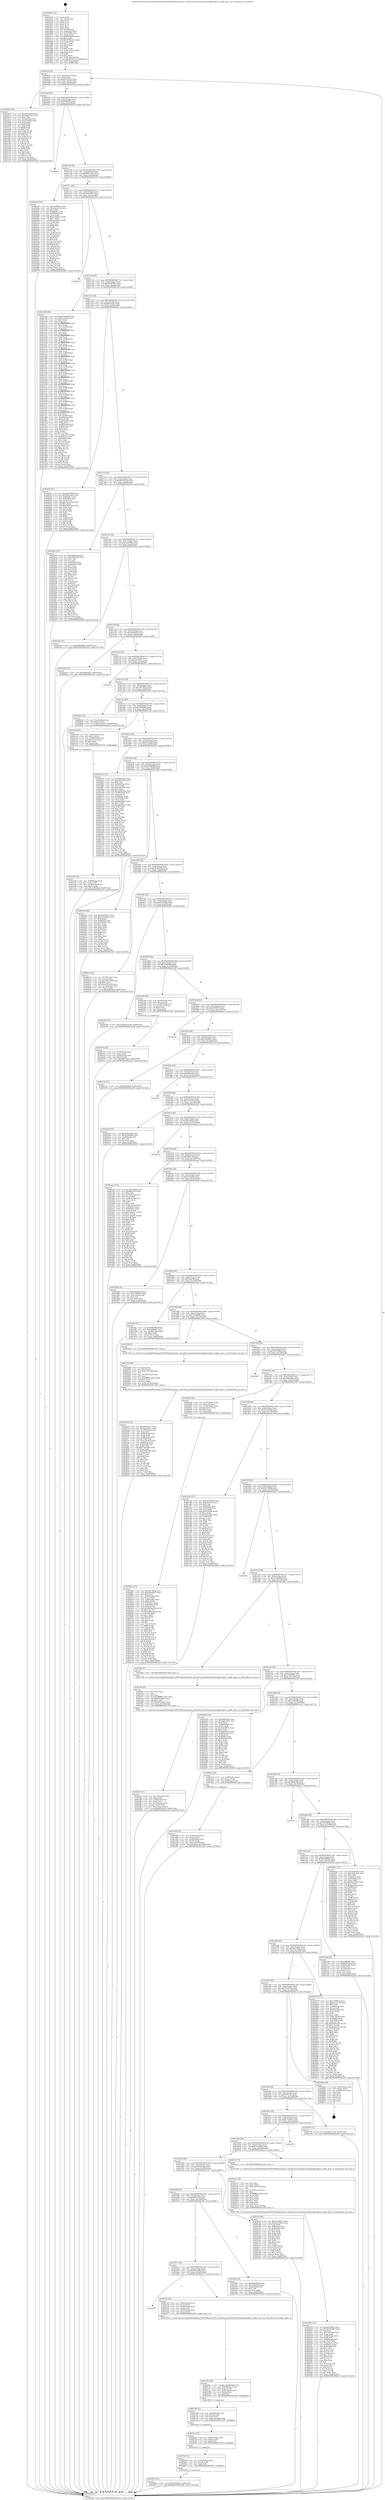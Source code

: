 digraph "0x401650" {
  label = "0x401650 (/mnt/c/Users/mathe/Desktop/tcc/POCII/binaries/extr_linuxdriversnetethernetintelixgbeixgbe.h_ixgbe_ipsec_tx_Final-ollvm.out::main(0))"
  labelloc = "t"
  node[shape=record]

  Entry [label="",width=0.3,height=0.3,shape=circle,fillcolor=black,style=filled]
  "0x4016c4" [label="{
     0x4016c4 [32]\l
     | [instrs]\l
     &nbsp;&nbsp;0x4016c4 \<+6\>: mov -0xa8(%rbp),%eax\l
     &nbsp;&nbsp;0x4016ca \<+2\>: mov %eax,%ecx\l
     &nbsp;&nbsp;0x4016cc \<+6\>: sub $0x85c4d733,%ecx\l
     &nbsp;&nbsp;0x4016d2 \<+6\>: mov %eax,-0xbc(%rbp)\l
     &nbsp;&nbsp;0x4016d8 \<+6\>: mov %ecx,-0xc0(%rbp)\l
     &nbsp;&nbsp;0x4016de \<+6\>: je 0000000000401bbe \<main+0x56e\>\l
  }"]
  "0x401bbe" [label="{
     0x401bbe [106]\l
     | [instrs]\l
     &nbsp;&nbsp;0x401bbe \<+5\>: mov $0x610ee26d,%eax\l
     &nbsp;&nbsp;0x401bc3 \<+5\>: mov $0x94d577b7,%ecx\l
     &nbsp;&nbsp;0x401bc8 \<+2\>: mov $0x1,%dl\l
     &nbsp;&nbsp;0x401bca \<+7\>: mov -0xa2(%rbp),%sil\l
     &nbsp;&nbsp;0x401bd1 \<+7\>: mov -0xa1(%rbp),%dil\l
     &nbsp;&nbsp;0x401bd8 \<+3\>: mov %sil,%r8b\l
     &nbsp;&nbsp;0x401bdb \<+4\>: xor $0xff,%r8b\l
     &nbsp;&nbsp;0x401bdf \<+3\>: mov %dil,%r9b\l
     &nbsp;&nbsp;0x401be2 \<+4\>: xor $0xff,%r9b\l
     &nbsp;&nbsp;0x401be6 \<+3\>: xor $0x1,%dl\l
     &nbsp;&nbsp;0x401be9 \<+3\>: mov %r8b,%r10b\l
     &nbsp;&nbsp;0x401bec \<+4\>: and $0xff,%r10b\l
     &nbsp;&nbsp;0x401bf0 \<+3\>: and %dl,%sil\l
     &nbsp;&nbsp;0x401bf3 \<+3\>: mov %r9b,%r11b\l
     &nbsp;&nbsp;0x401bf6 \<+4\>: and $0xff,%r11b\l
     &nbsp;&nbsp;0x401bfa \<+3\>: and %dl,%dil\l
     &nbsp;&nbsp;0x401bfd \<+3\>: or %sil,%r10b\l
     &nbsp;&nbsp;0x401c00 \<+3\>: or %dil,%r11b\l
     &nbsp;&nbsp;0x401c03 \<+3\>: xor %r11b,%r10b\l
     &nbsp;&nbsp;0x401c06 \<+3\>: or %r9b,%r8b\l
     &nbsp;&nbsp;0x401c09 \<+4\>: xor $0xff,%r8b\l
     &nbsp;&nbsp;0x401c0d \<+3\>: or $0x1,%dl\l
     &nbsp;&nbsp;0x401c10 \<+3\>: and %dl,%r8b\l
     &nbsp;&nbsp;0x401c13 \<+3\>: or %r8b,%r10b\l
     &nbsp;&nbsp;0x401c16 \<+4\>: test $0x1,%r10b\l
     &nbsp;&nbsp;0x401c1a \<+3\>: cmovne %ecx,%eax\l
     &nbsp;&nbsp;0x401c1d \<+6\>: mov %eax,-0xa8(%rbp)\l
     &nbsp;&nbsp;0x401c23 \<+5\>: jmp 0000000000402a39 \<main+0x13e9\>\l
  }"]
  "0x4016e4" [label="{
     0x4016e4 [28]\l
     | [instrs]\l
     &nbsp;&nbsp;0x4016e4 \<+5\>: jmp 00000000004016e9 \<main+0x99\>\l
     &nbsp;&nbsp;0x4016e9 \<+6\>: mov -0xbc(%rbp),%eax\l
     &nbsp;&nbsp;0x4016ef \<+5\>: sub $0x89fb66f0,%eax\l
     &nbsp;&nbsp;0x4016f4 \<+6\>: mov %eax,-0xc4(%rbp)\l
     &nbsp;&nbsp;0x4016fa \<+6\>: je 000000000040281b \<main+0x11cb\>\l
  }"]
  "0x402a39" [label="{
     0x402a39 [5]\l
     | [instrs]\l
     &nbsp;&nbsp;0x402a39 \<+5\>: jmp 00000000004016c4 \<main+0x74\>\l
  }"]
  "0x401650" [label="{
     0x401650 [116]\l
     | [instrs]\l
     &nbsp;&nbsp;0x401650 \<+1\>: push %rbp\l
     &nbsp;&nbsp;0x401651 \<+3\>: mov %rsp,%rbp\l
     &nbsp;&nbsp;0x401654 \<+2\>: push %r15\l
     &nbsp;&nbsp;0x401656 \<+2\>: push %r14\l
     &nbsp;&nbsp;0x401658 \<+2\>: push %r13\l
     &nbsp;&nbsp;0x40165a \<+2\>: push %r12\l
     &nbsp;&nbsp;0x40165c \<+1\>: push %rbx\l
     &nbsp;&nbsp;0x40165d \<+7\>: sub $0x198,%rsp\l
     &nbsp;&nbsp;0x401664 \<+7\>: mov 0x40505c,%eax\l
     &nbsp;&nbsp;0x40166b \<+7\>: mov 0x405060,%ecx\l
     &nbsp;&nbsp;0x401672 \<+2\>: mov %eax,%edx\l
     &nbsp;&nbsp;0x401674 \<+6\>: sub $0x9789e42e,%edx\l
     &nbsp;&nbsp;0x40167a \<+3\>: sub $0x1,%edx\l
     &nbsp;&nbsp;0x40167d \<+6\>: add $0x9789e42e,%edx\l
     &nbsp;&nbsp;0x401683 \<+3\>: imul %edx,%eax\l
     &nbsp;&nbsp;0x401686 \<+3\>: and $0x1,%eax\l
     &nbsp;&nbsp;0x401689 \<+3\>: cmp $0x0,%eax\l
     &nbsp;&nbsp;0x40168c \<+4\>: sete %r8b\l
     &nbsp;&nbsp;0x401690 \<+4\>: and $0x1,%r8b\l
     &nbsp;&nbsp;0x401694 \<+7\>: mov %r8b,-0xa2(%rbp)\l
     &nbsp;&nbsp;0x40169b \<+3\>: cmp $0xa,%ecx\l
     &nbsp;&nbsp;0x40169e \<+4\>: setl %r8b\l
     &nbsp;&nbsp;0x4016a2 \<+4\>: and $0x1,%r8b\l
     &nbsp;&nbsp;0x4016a6 \<+7\>: mov %r8b,-0xa1(%rbp)\l
     &nbsp;&nbsp;0x4016ad \<+10\>: movl $0x85c4d733,-0xa8(%rbp)\l
     &nbsp;&nbsp;0x4016b7 \<+6\>: mov %edi,-0xac(%rbp)\l
     &nbsp;&nbsp;0x4016bd \<+7\>: mov %rsi,-0xb8(%rbp)\l
  }"]
  Exit [label="",width=0.3,height=0.3,shape=circle,fillcolor=black,style=filled,peripheries=2]
  "0x40281b" [label="{
     0x40281b\l
  }", style=dashed]
  "0x401700" [label="{
     0x401700 [28]\l
     | [instrs]\l
     &nbsp;&nbsp;0x401700 \<+5\>: jmp 0000000000401705 \<main+0xb5\>\l
     &nbsp;&nbsp;0x401705 \<+6\>: mov -0xbc(%rbp),%eax\l
     &nbsp;&nbsp;0x40170b \<+5\>: sub $0x90017a25,%eax\l
     &nbsp;&nbsp;0x401710 \<+6\>: mov %eax,-0xc8(%rbp)\l
     &nbsp;&nbsp;0x401716 \<+6\>: je 00000000004023e6 \<main+0xd96\>\l
  }"]
  "0x40280c" [label="{
     0x40280c [15]\l
     | [instrs]\l
     &nbsp;&nbsp;0x40280c \<+10\>: movl $0xc5679cab,-0xa8(%rbp)\l
     &nbsp;&nbsp;0x402816 \<+5\>: jmp 0000000000402a39 \<main+0x13e9\>\l
  }"]
  "0x4023e6" [label="{
     0x4023e6 [147]\l
     | [instrs]\l
     &nbsp;&nbsp;0x4023e6 \<+5\>: mov $0xe1f5f912,%eax\l
     &nbsp;&nbsp;0x4023eb \<+5\>: mov $0x4dee7e0b,%ecx\l
     &nbsp;&nbsp;0x4023f0 \<+2\>: mov $0x1,%dl\l
     &nbsp;&nbsp;0x4023f2 \<+7\>: mov 0x40505c,%esi\l
     &nbsp;&nbsp;0x4023f9 \<+7\>: mov 0x405060,%edi\l
     &nbsp;&nbsp;0x402400 \<+3\>: mov %esi,%r8d\l
     &nbsp;&nbsp;0x402403 \<+7\>: add $0xca3e6ec3,%r8d\l
     &nbsp;&nbsp;0x40240a \<+4\>: sub $0x1,%r8d\l
     &nbsp;&nbsp;0x40240e \<+7\>: sub $0xca3e6ec3,%r8d\l
     &nbsp;&nbsp;0x402415 \<+4\>: imul %r8d,%esi\l
     &nbsp;&nbsp;0x402419 \<+3\>: and $0x1,%esi\l
     &nbsp;&nbsp;0x40241c \<+3\>: cmp $0x0,%esi\l
     &nbsp;&nbsp;0x40241f \<+4\>: sete %r9b\l
     &nbsp;&nbsp;0x402423 \<+3\>: cmp $0xa,%edi\l
     &nbsp;&nbsp;0x402426 \<+4\>: setl %r10b\l
     &nbsp;&nbsp;0x40242a \<+3\>: mov %r9b,%r11b\l
     &nbsp;&nbsp;0x40242d \<+4\>: xor $0xff,%r11b\l
     &nbsp;&nbsp;0x402431 \<+3\>: mov %r10b,%bl\l
     &nbsp;&nbsp;0x402434 \<+3\>: xor $0xff,%bl\l
     &nbsp;&nbsp;0x402437 \<+3\>: xor $0x0,%dl\l
     &nbsp;&nbsp;0x40243a \<+3\>: mov %r11b,%r14b\l
     &nbsp;&nbsp;0x40243d \<+4\>: and $0x0,%r14b\l
     &nbsp;&nbsp;0x402441 \<+3\>: and %dl,%r9b\l
     &nbsp;&nbsp;0x402444 \<+3\>: mov %bl,%r15b\l
     &nbsp;&nbsp;0x402447 \<+4\>: and $0x0,%r15b\l
     &nbsp;&nbsp;0x40244b \<+3\>: and %dl,%r10b\l
     &nbsp;&nbsp;0x40244e \<+3\>: or %r9b,%r14b\l
     &nbsp;&nbsp;0x402451 \<+3\>: or %r10b,%r15b\l
     &nbsp;&nbsp;0x402454 \<+3\>: xor %r15b,%r14b\l
     &nbsp;&nbsp;0x402457 \<+3\>: or %bl,%r11b\l
     &nbsp;&nbsp;0x40245a \<+4\>: xor $0xff,%r11b\l
     &nbsp;&nbsp;0x40245e \<+3\>: or $0x0,%dl\l
     &nbsp;&nbsp;0x402461 \<+3\>: and %dl,%r11b\l
     &nbsp;&nbsp;0x402464 \<+3\>: or %r11b,%r14b\l
     &nbsp;&nbsp;0x402467 \<+4\>: test $0x1,%r14b\l
     &nbsp;&nbsp;0x40246b \<+3\>: cmovne %ecx,%eax\l
     &nbsp;&nbsp;0x40246e \<+6\>: mov %eax,-0xa8(%rbp)\l
     &nbsp;&nbsp;0x402474 \<+5\>: jmp 0000000000402a39 \<main+0x13e9\>\l
  }"]
  "0x40171c" [label="{
     0x40171c [28]\l
     | [instrs]\l
     &nbsp;&nbsp;0x40171c \<+5\>: jmp 0000000000401721 \<main+0xd1\>\l
     &nbsp;&nbsp;0x401721 \<+6\>: mov -0xbc(%rbp),%eax\l
     &nbsp;&nbsp;0x401727 \<+5\>: sub $0x932519e7,%eax\l
     &nbsp;&nbsp;0x40172c \<+6\>: mov %eax,-0xcc(%rbp)\l
     &nbsp;&nbsp;0x401732 \<+6\>: je 00000000004029c6 \<main+0x1376\>\l
  }"]
  "0x4027fd" [label="{
     0x4027fd [15]\l
     | [instrs]\l
     &nbsp;&nbsp;0x4027fd \<+4\>: mov -0x50(%rbp),%rdx\l
     &nbsp;&nbsp;0x402801 \<+3\>: mov (%rdx),%rdx\l
     &nbsp;&nbsp;0x402804 \<+3\>: mov %rdx,%rdi\l
     &nbsp;&nbsp;0x402807 \<+5\>: call 0000000000401030 \<free@plt\>\l
     | [calls]\l
     &nbsp;&nbsp;0x401030 \{1\} (unknown)\l
  }"]
  "0x4029c6" [label="{
     0x4029c6\l
  }", style=dashed]
  "0x401738" [label="{
     0x401738 [28]\l
     | [instrs]\l
     &nbsp;&nbsp;0x401738 \<+5\>: jmp 000000000040173d \<main+0xed\>\l
     &nbsp;&nbsp;0x40173d \<+6\>: mov -0xbc(%rbp),%eax\l
     &nbsp;&nbsp;0x401743 \<+5\>: sub $0x94d577b7,%eax\l
     &nbsp;&nbsp;0x401748 \<+6\>: mov %eax,-0xd0(%rbp)\l
     &nbsp;&nbsp;0x40174e \<+6\>: je 0000000000401c28 \<main+0x5d8\>\l
  }"]
  "0x4027ee" [label="{
     0x4027ee [15]\l
     | [instrs]\l
     &nbsp;&nbsp;0x4027ee \<+4\>: mov -0x68(%rbp),%rdx\l
     &nbsp;&nbsp;0x4027f2 \<+3\>: mov (%rdx),%rdx\l
     &nbsp;&nbsp;0x4027f5 \<+3\>: mov %rdx,%rdi\l
     &nbsp;&nbsp;0x4027f8 \<+5\>: call 0000000000401030 \<free@plt\>\l
     | [calls]\l
     &nbsp;&nbsp;0x401030 \{1\} (unknown)\l
  }"]
  "0x401c28" [label="{
     0x401c28 [348]\l
     | [instrs]\l
     &nbsp;&nbsp;0x401c28 \<+5\>: mov $0x610ee26d,%eax\l
     &nbsp;&nbsp;0x401c2d \<+5\>: mov $0x61e546a,%ecx\l
     &nbsp;&nbsp;0x401c32 \<+2\>: xor %edx,%edx\l
     &nbsp;&nbsp;0x401c34 \<+3\>: mov %rsp,%rsi\l
     &nbsp;&nbsp;0x401c37 \<+4\>: add $0xfffffffffffffff0,%rsi\l
     &nbsp;&nbsp;0x401c3b \<+3\>: mov %rsi,%rsp\l
     &nbsp;&nbsp;0x401c3e \<+7\>: mov %rsi,-0xa0(%rbp)\l
     &nbsp;&nbsp;0x401c45 \<+3\>: mov %rsp,%rsi\l
     &nbsp;&nbsp;0x401c48 \<+4\>: add $0xfffffffffffffff0,%rsi\l
     &nbsp;&nbsp;0x401c4c \<+3\>: mov %rsi,%rsp\l
     &nbsp;&nbsp;0x401c4f \<+3\>: mov %rsp,%rdi\l
     &nbsp;&nbsp;0x401c52 \<+4\>: add $0xfffffffffffffff0,%rdi\l
     &nbsp;&nbsp;0x401c56 \<+3\>: mov %rdi,%rsp\l
     &nbsp;&nbsp;0x401c59 \<+7\>: mov %rdi,-0x98(%rbp)\l
     &nbsp;&nbsp;0x401c60 \<+3\>: mov %rsp,%rdi\l
     &nbsp;&nbsp;0x401c63 \<+4\>: add $0xfffffffffffffff0,%rdi\l
     &nbsp;&nbsp;0x401c67 \<+3\>: mov %rdi,%rsp\l
     &nbsp;&nbsp;0x401c6a \<+7\>: mov %rdi,-0x90(%rbp)\l
     &nbsp;&nbsp;0x401c71 \<+3\>: mov %rsp,%rdi\l
     &nbsp;&nbsp;0x401c74 \<+4\>: add $0xfffffffffffffff0,%rdi\l
     &nbsp;&nbsp;0x401c78 \<+3\>: mov %rdi,%rsp\l
     &nbsp;&nbsp;0x401c7b \<+7\>: mov %rdi,-0x88(%rbp)\l
     &nbsp;&nbsp;0x401c82 \<+3\>: mov %rsp,%rdi\l
     &nbsp;&nbsp;0x401c85 \<+4\>: add $0xfffffffffffffff0,%rdi\l
     &nbsp;&nbsp;0x401c89 \<+3\>: mov %rdi,%rsp\l
     &nbsp;&nbsp;0x401c8c \<+4\>: mov %rdi,-0x80(%rbp)\l
     &nbsp;&nbsp;0x401c90 \<+3\>: mov %rsp,%rdi\l
     &nbsp;&nbsp;0x401c93 \<+4\>: add $0xfffffffffffffff0,%rdi\l
     &nbsp;&nbsp;0x401c97 \<+3\>: mov %rdi,%rsp\l
     &nbsp;&nbsp;0x401c9a \<+4\>: mov %rdi,-0x78(%rbp)\l
     &nbsp;&nbsp;0x401c9e \<+3\>: mov %rsp,%rdi\l
     &nbsp;&nbsp;0x401ca1 \<+4\>: add $0xfffffffffffffff0,%rdi\l
     &nbsp;&nbsp;0x401ca5 \<+3\>: mov %rdi,%rsp\l
     &nbsp;&nbsp;0x401ca8 \<+4\>: mov %rdi,-0x70(%rbp)\l
     &nbsp;&nbsp;0x401cac \<+3\>: mov %rsp,%rdi\l
     &nbsp;&nbsp;0x401caf \<+4\>: add $0xfffffffffffffff0,%rdi\l
     &nbsp;&nbsp;0x401cb3 \<+3\>: mov %rdi,%rsp\l
     &nbsp;&nbsp;0x401cb6 \<+4\>: mov %rdi,-0x68(%rbp)\l
     &nbsp;&nbsp;0x401cba \<+3\>: mov %rsp,%rdi\l
     &nbsp;&nbsp;0x401cbd \<+4\>: add $0xfffffffffffffff0,%rdi\l
     &nbsp;&nbsp;0x401cc1 \<+3\>: mov %rdi,%rsp\l
     &nbsp;&nbsp;0x401cc4 \<+4\>: mov %rdi,-0x60(%rbp)\l
     &nbsp;&nbsp;0x401cc8 \<+3\>: mov %rsp,%rdi\l
     &nbsp;&nbsp;0x401ccb \<+4\>: add $0xfffffffffffffff0,%rdi\l
     &nbsp;&nbsp;0x401ccf \<+3\>: mov %rdi,%rsp\l
     &nbsp;&nbsp;0x401cd2 \<+4\>: mov %rdi,-0x58(%rbp)\l
     &nbsp;&nbsp;0x401cd6 \<+3\>: mov %rsp,%rdi\l
     &nbsp;&nbsp;0x401cd9 \<+4\>: add $0xfffffffffffffff0,%rdi\l
     &nbsp;&nbsp;0x401cdd \<+3\>: mov %rdi,%rsp\l
     &nbsp;&nbsp;0x401ce0 \<+4\>: mov %rdi,-0x50(%rbp)\l
     &nbsp;&nbsp;0x401ce4 \<+3\>: mov %rsp,%rdi\l
     &nbsp;&nbsp;0x401ce7 \<+4\>: add $0xfffffffffffffff0,%rdi\l
     &nbsp;&nbsp;0x401ceb \<+3\>: mov %rdi,%rsp\l
     &nbsp;&nbsp;0x401cee \<+4\>: mov %rdi,-0x48(%rbp)\l
     &nbsp;&nbsp;0x401cf2 \<+3\>: mov %rsp,%rdi\l
     &nbsp;&nbsp;0x401cf5 \<+4\>: add $0xfffffffffffffff0,%rdi\l
     &nbsp;&nbsp;0x401cf9 \<+3\>: mov %rdi,%rsp\l
     &nbsp;&nbsp;0x401cfc \<+4\>: mov %rdi,-0x40(%rbp)\l
     &nbsp;&nbsp;0x401d00 \<+7\>: mov -0xa0(%rbp),%rdi\l
     &nbsp;&nbsp;0x401d07 \<+6\>: movl $0x0,(%rdi)\l
     &nbsp;&nbsp;0x401d0d \<+7\>: mov -0xac(%rbp),%r8d\l
     &nbsp;&nbsp;0x401d14 \<+3\>: mov %r8d,(%rsi)\l
     &nbsp;&nbsp;0x401d17 \<+7\>: mov -0x98(%rbp),%rdi\l
     &nbsp;&nbsp;0x401d1e \<+7\>: mov -0xb8(%rbp),%r9\l
     &nbsp;&nbsp;0x401d25 \<+3\>: mov %r9,(%rdi)\l
     &nbsp;&nbsp;0x401d28 \<+3\>: cmpl $0x2,(%rsi)\l
     &nbsp;&nbsp;0x401d2b \<+4\>: setne %r10b\l
     &nbsp;&nbsp;0x401d2f \<+4\>: and $0x1,%r10b\l
     &nbsp;&nbsp;0x401d33 \<+4\>: mov %r10b,-0x31(%rbp)\l
     &nbsp;&nbsp;0x401d37 \<+8\>: mov 0x40505c,%r11d\l
     &nbsp;&nbsp;0x401d3f \<+7\>: mov 0x405060,%ebx\l
     &nbsp;&nbsp;0x401d46 \<+3\>: sub $0x1,%edx\l
     &nbsp;&nbsp;0x401d49 \<+3\>: mov %r11d,%r14d\l
     &nbsp;&nbsp;0x401d4c \<+3\>: add %edx,%r14d\l
     &nbsp;&nbsp;0x401d4f \<+4\>: imul %r14d,%r11d\l
     &nbsp;&nbsp;0x401d53 \<+4\>: and $0x1,%r11d\l
     &nbsp;&nbsp;0x401d57 \<+4\>: cmp $0x0,%r11d\l
     &nbsp;&nbsp;0x401d5b \<+4\>: sete %r10b\l
     &nbsp;&nbsp;0x401d5f \<+3\>: cmp $0xa,%ebx\l
     &nbsp;&nbsp;0x401d62 \<+4\>: setl %r15b\l
     &nbsp;&nbsp;0x401d66 \<+3\>: mov %r10b,%r12b\l
     &nbsp;&nbsp;0x401d69 \<+3\>: and %r15b,%r12b\l
     &nbsp;&nbsp;0x401d6c \<+3\>: xor %r15b,%r10b\l
     &nbsp;&nbsp;0x401d6f \<+3\>: or %r10b,%r12b\l
     &nbsp;&nbsp;0x401d72 \<+4\>: test $0x1,%r12b\l
     &nbsp;&nbsp;0x401d76 \<+3\>: cmovne %ecx,%eax\l
     &nbsp;&nbsp;0x401d79 \<+6\>: mov %eax,-0xa8(%rbp)\l
     &nbsp;&nbsp;0x401d7f \<+5\>: jmp 0000000000402a39 \<main+0x13e9\>\l
  }"]
  "0x401754" [label="{
     0x401754 [28]\l
     | [instrs]\l
     &nbsp;&nbsp;0x401754 \<+5\>: jmp 0000000000401759 \<main+0x109\>\l
     &nbsp;&nbsp;0x401759 \<+6\>: mov -0xbc(%rbp),%eax\l
     &nbsp;&nbsp;0x40175f \<+5\>: sub $0x9a85e45e,%eax\l
     &nbsp;&nbsp;0x401764 \<+6\>: mov %eax,-0xd4(%rbp)\l
     &nbsp;&nbsp;0x40176a \<+6\>: je 000000000040203a \<main+0x9ea\>\l
  }"]
  "0x4027d9" [label="{
     0x4027d9 [21]\l
     | [instrs]\l
     &nbsp;&nbsp;0x4027d9 \<+4\>: mov -0x80(%rbp),%rdx\l
     &nbsp;&nbsp;0x4027dd \<+3\>: mov (%rdx),%rdx\l
     &nbsp;&nbsp;0x4027e0 \<+3\>: mov %rdx,%rdi\l
     &nbsp;&nbsp;0x4027e3 \<+6\>: mov %eax,-0x188(%rbp)\l
     &nbsp;&nbsp;0x4027e9 \<+5\>: call 0000000000401030 \<free@plt\>\l
     | [calls]\l
     &nbsp;&nbsp;0x401030 \{1\} (unknown)\l
  }"]
  "0x4027bc" [label="{
     0x4027bc [29]\l
     | [instrs]\l
     &nbsp;&nbsp;0x4027bc \<+10\>: movabs $0x4030b6,%rdi\l
     &nbsp;&nbsp;0x4027c6 \<+4\>: mov -0x40(%rbp),%rdx\l
     &nbsp;&nbsp;0x4027ca \<+2\>: mov %eax,(%rdx)\l
     &nbsp;&nbsp;0x4027cc \<+4\>: mov -0x40(%rbp),%rdx\l
     &nbsp;&nbsp;0x4027d0 \<+2\>: mov (%rdx),%esi\l
     &nbsp;&nbsp;0x4027d2 \<+2\>: mov $0x0,%al\l
     &nbsp;&nbsp;0x4027d4 \<+5\>: call 0000000000401040 \<printf@plt\>\l
     | [calls]\l
     &nbsp;&nbsp;0x401040 \{1\} (unknown)\l
  }"]
  "0x40203a" [label="{
     0x40203a [91]\l
     | [instrs]\l
     &nbsp;&nbsp;0x40203a \<+5\>: mov $0x2eb7698d,%eax\l
     &nbsp;&nbsp;0x40203f \<+5\>: mov $0x299e3da0,%ecx\l
     &nbsp;&nbsp;0x402044 \<+7\>: mov 0x40505c,%edx\l
     &nbsp;&nbsp;0x40204b \<+7\>: mov 0x405060,%esi\l
     &nbsp;&nbsp;0x402052 \<+2\>: mov %edx,%edi\l
     &nbsp;&nbsp;0x402054 \<+6\>: add $0xa3b41cbd,%edi\l
     &nbsp;&nbsp;0x40205a \<+3\>: sub $0x1,%edi\l
     &nbsp;&nbsp;0x40205d \<+6\>: sub $0xa3b41cbd,%edi\l
     &nbsp;&nbsp;0x402063 \<+3\>: imul %edi,%edx\l
     &nbsp;&nbsp;0x402066 \<+3\>: and $0x1,%edx\l
     &nbsp;&nbsp;0x402069 \<+3\>: cmp $0x0,%edx\l
     &nbsp;&nbsp;0x40206c \<+4\>: sete %r8b\l
     &nbsp;&nbsp;0x402070 \<+3\>: cmp $0xa,%esi\l
     &nbsp;&nbsp;0x402073 \<+4\>: setl %r9b\l
     &nbsp;&nbsp;0x402077 \<+3\>: mov %r8b,%r10b\l
     &nbsp;&nbsp;0x40207a \<+3\>: and %r9b,%r10b\l
     &nbsp;&nbsp;0x40207d \<+3\>: xor %r9b,%r8b\l
     &nbsp;&nbsp;0x402080 \<+3\>: or %r8b,%r10b\l
     &nbsp;&nbsp;0x402083 \<+4\>: test $0x1,%r10b\l
     &nbsp;&nbsp;0x402087 \<+3\>: cmovne %ecx,%eax\l
     &nbsp;&nbsp;0x40208a \<+6\>: mov %eax,-0xa8(%rbp)\l
     &nbsp;&nbsp;0x402090 \<+5\>: jmp 0000000000402a39 \<main+0x13e9\>\l
  }"]
  "0x401770" [label="{
     0x401770 [28]\l
     | [instrs]\l
     &nbsp;&nbsp;0x401770 \<+5\>: jmp 0000000000401775 \<main+0x125\>\l
     &nbsp;&nbsp;0x401775 \<+6\>: mov -0xbc(%rbp),%eax\l
     &nbsp;&nbsp;0x40177b \<+5\>: sub $0xa037614b,%eax\l
     &nbsp;&nbsp;0x401780 \<+6\>: mov %eax,-0xd8(%rbp)\l
     &nbsp;&nbsp;0x401786 \<+6\>: je 000000000040229f \<main+0xc4f\>\l
  }"]
  "0x401b98" [label="{
     0x401b98\l
  }", style=dashed]
  "0x40229f" [label="{
     0x40229f [137]\l
     | [instrs]\l
     &nbsp;&nbsp;0x40229f \<+5\>: mov $0xe8fdc2e6,%eax\l
     &nbsp;&nbsp;0x4022a4 \<+5\>: mov $0x35454359,%ecx\l
     &nbsp;&nbsp;0x4022a9 \<+2\>: mov $0x1,%dl\l
     &nbsp;&nbsp;0x4022ab \<+2\>: xor %esi,%esi\l
     &nbsp;&nbsp;0x4022ad \<+7\>: mov 0x40505c,%edi\l
     &nbsp;&nbsp;0x4022b4 \<+8\>: mov 0x405060,%r8d\l
     &nbsp;&nbsp;0x4022bc \<+3\>: sub $0x1,%esi\l
     &nbsp;&nbsp;0x4022bf \<+3\>: mov %edi,%r9d\l
     &nbsp;&nbsp;0x4022c2 \<+3\>: add %esi,%r9d\l
     &nbsp;&nbsp;0x4022c5 \<+4\>: imul %r9d,%edi\l
     &nbsp;&nbsp;0x4022c9 \<+3\>: and $0x1,%edi\l
     &nbsp;&nbsp;0x4022cc \<+3\>: cmp $0x0,%edi\l
     &nbsp;&nbsp;0x4022cf \<+4\>: sete %r10b\l
     &nbsp;&nbsp;0x4022d3 \<+4\>: cmp $0xa,%r8d\l
     &nbsp;&nbsp;0x4022d7 \<+4\>: setl %r11b\l
     &nbsp;&nbsp;0x4022db \<+3\>: mov %r10b,%bl\l
     &nbsp;&nbsp;0x4022de \<+3\>: xor $0xff,%bl\l
     &nbsp;&nbsp;0x4022e1 \<+3\>: mov %r11b,%r14b\l
     &nbsp;&nbsp;0x4022e4 \<+4\>: xor $0xff,%r14b\l
     &nbsp;&nbsp;0x4022e8 \<+3\>: xor $0x1,%dl\l
     &nbsp;&nbsp;0x4022eb \<+3\>: mov %bl,%r15b\l
     &nbsp;&nbsp;0x4022ee \<+4\>: and $0xff,%r15b\l
     &nbsp;&nbsp;0x4022f2 \<+3\>: and %dl,%r10b\l
     &nbsp;&nbsp;0x4022f5 \<+3\>: mov %r14b,%r12b\l
     &nbsp;&nbsp;0x4022f8 \<+4\>: and $0xff,%r12b\l
     &nbsp;&nbsp;0x4022fc \<+3\>: and %dl,%r11b\l
     &nbsp;&nbsp;0x4022ff \<+3\>: or %r10b,%r15b\l
     &nbsp;&nbsp;0x402302 \<+3\>: or %r11b,%r12b\l
     &nbsp;&nbsp;0x402305 \<+3\>: xor %r12b,%r15b\l
     &nbsp;&nbsp;0x402308 \<+3\>: or %r14b,%bl\l
     &nbsp;&nbsp;0x40230b \<+3\>: xor $0xff,%bl\l
     &nbsp;&nbsp;0x40230e \<+3\>: or $0x1,%dl\l
     &nbsp;&nbsp;0x402311 \<+2\>: and %dl,%bl\l
     &nbsp;&nbsp;0x402313 \<+3\>: or %bl,%r15b\l
     &nbsp;&nbsp;0x402316 \<+4\>: test $0x1,%r15b\l
     &nbsp;&nbsp;0x40231a \<+3\>: cmovne %ecx,%eax\l
     &nbsp;&nbsp;0x40231d \<+6\>: mov %eax,-0xa8(%rbp)\l
     &nbsp;&nbsp;0x402323 \<+5\>: jmp 0000000000402a39 \<main+0x13e9\>\l
  }"]
  "0x40178c" [label="{
     0x40178c [28]\l
     | [instrs]\l
     &nbsp;&nbsp;0x40178c \<+5\>: jmp 0000000000401791 \<main+0x141\>\l
     &nbsp;&nbsp;0x401791 \<+6\>: mov -0xbc(%rbp),%eax\l
     &nbsp;&nbsp;0x401797 \<+5\>: sub $0xaa431d83,%eax\l
     &nbsp;&nbsp;0x40179c \<+6\>: mov %eax,-0xdc(%rbp)\l
     &nbsp;&nbsp;0x4017a2 \<+6\>: je 000000000040239a \<main+0xd4a\>\l
  }"]
  "0x4027a2" [label="{
     0x4027a2 [26]\l
     | [instrs]\l
     &nbsp;&nbsp;0x4027a2 \<+4\>: mov -0x80(%rbp),%rax\l
     &nbsp;&nbsp;0x4027a6 \<+3\>: mov (%rax),%rdi\l
     &nbsp;&nbsp;0x4027a9 \<+4\>: mov -0x68(%rbp),%rax\l
     &nbsp;&nbsp;0x4027ad \<+3\>: mov (%rax),%rsi\l
     &nbsp;&nbsp;0x4027b0 \<+4\>: mov -0x50(%rbp),%rax\l
     &nbsp;&nbsp;0x4027b4 \<+3\>: mov (%rax),%rdx\l
     &nbsp;&nbsp;0x4027b7 \<+5\>: call 0000000000401400 \<ixgbe_ipsec_tx\>\l
     | [calls]\l
     &nbsp;&nbsp;0x401400 \{1\} (/mnt/c/Users/mathe/Desktop/tcc/POCII/binaries/extr_linuxdriversnetethernetintelixgbeixgbe.h_ixgbe_ipsec_tx_Final-ollvm.out::ixgbe_ipsec_tx)\l
  }"]
  "0x40239a" [label="{
     0x40239a [15]\l
     | [instrs]\l
     &nbsp;&nbsp;0x40239a \<+10\>: movl $0x4b94960b,-0xa8(%rbp)\l
     &nbsp;&nbsp;0x4023a4 \<+5\>: jmp 0000000000402a39 \<main+0x13e9\>\l
  }"]
  "0x4017a8" [label="{
     0x4017a8 [28]\l
     | [instrs]\l
     &nbsp;&nbsp;0x4017a8 \<+5\>: jmp 00000000004017ad \<main+0x15d\>\l
     &nbsp;&nbsp;0x4017ad \<+6\>: mov -0xbc(%rbp),%eax\l
     &nbsp;&nbsp;0x4017b3 \<+5\>: sub $0xab382d7c,%eax\l
     &nbsp;&nbsp;0x4017b8 \<+6\>: mov %eax,-0xe0(%rbp)\l
     &nbsp;&nbsp;0x4017be \<+6\>: je 0000000000402643 \<main+0xff3\>\l
  }"]
  "0x4025c9" [label="{
     0x4025c9 [122]\l
     | [instrs]\l
     &nbsp;&nbsp;0x4025c9 \<+5\>: mov $0x932519e7,%ecx\l
     &nbsp;&nbsp;0x4025ce \<+5\>: mov $0xab382d7c,%edx\l
     &nbsp;&nbsp;0x4025d3 \<+6\>: mov -0x184(%rbp),%esi\l
     &nbsp;&nbsp;0x4025d9 \<+3\>: imul %eax,%esi\l
     &nbsp;&nbsp;0x4025dc \<+4\>: mov -0x50(%rbp),%rdi\l
     &nbsp;&nbsp;0x4025e0 \<+3\>: mov (%rdi),%rdi\l
     &nbsp;&nbsp;0x4025e3 \<+4\>: mov -0x48(%rbp),%r8\l
     &nbsp;&nbsp;0x4025e7 \<+3\>: movslq (%r8),%r8\l
     &nbsp;&nbsp;0x4025ea \<+4\>: mov %esi,(%rdi,%r8,4)\l
     &nbsp;&nbsp;0x4025ee \<+7\>: mov 0x40505c,%eax\l
     &nbsp;&nbsp;0x4025f5 \<+7\>: mov 0x405060,%esi\l
     &nbsp;&nbsp;0x4025fc \<+3\>: mov %eax,%r9d\l
     &nbsp;&nbsp;0x4025ff \<+7\>: add $0xf7dd1660,%r9d\l
     &nbsp;&nbsp;0x402606 \<+4\>: sub $0x1,%r9d\l
     &nbsp;&nbsp;0x40260a \<+7\>: sub $0xf7dd1660,%r9d\l
     &nbsp;&nbsp;0x402611 \<+4\>: imul %r9d,%eax\l
     &nbsp;&nbsp;0x402615 \<+3\>: and $0x1,%eax\l
     &nbsp;&nbsp;0x402618 \<+3\>: cmp $0x0,%eax\l
     &nbsp;&nbsp;0x40261b \<+4\>: sete %r10b\l
     &nbsp;&nbsp;0x40261f \<+3\>: cmp $0xa,%esi\l
     &nbsp;&nbsp;0x402622 \<+4\>: setl %r11b\l
     &nbsp;&nbsp;0x402626 \<+3\>: mov %r10b,%bl\l
     &nbsp;&nbsp;0x402629 \<+3\>: and %r11b,%bl\l
     &nbsp;&nbsp;0x40262c \<+3\>: xor %r11b,%r10b\l
     &nbsp;&nbsp;0x40262f \<+3\>: or %r10b,%bl\l
     &nbsp;&nbsp;0x402632 \<+3\>: test $0x1,%bl\l
     &nbsp;&nbsp;0x402635 \<+3\>: cmovne %edx,%ecx\l
     &nbsp;&nbsp;0x402638 \<+6\>: mov %ecx,-0xa8(%rbp)\l
     &nbsp;&nbsp;0x40263e \<+5\>: jmp 0000000000402a39 \<main+0x13e9\>\l
  }"]
  "0x402643" [label="{
     0x402643 [15]\l
     | [instrs]\l
     &nbsp;&nbsp;0x402643 \<+10\>: movl $0x44950bde,-0xa8(%rbp)\l
     &nbsp;&nbsp;0x40264d \<+5\>: jmp 0000000000402a39 \<main+0x13e9\>\l
  }"]
  "0x4017c4" [label="{
     0x4017c4 [28]\l
     | [instrs]\l
     &nbsp;&nbsp;0x4017c4 \<+5\>: jmp 00000000004017c9 \<main+0x179\>\l
     &nbsp;&nbsp;0x4017c9 \<+6\>: mov -0xbc(%rbp),%eax\l
     &nbsp;&nbsp;0x4017cf \<+5\>: sub $0xacb1d931,%eax\l
     &nbsp;&nbsp;0x4017d4 \<+6\>: mov %eax,-0xe4(%rbp)\l
     &nbsp;&nbsp;0x4017da \<+6\>: je 000000000040291c \<main+0x12cc\>\l
  }"]
  "0x40259d" [label="{
     0x40259d [44]\l
     | [instrs]\l
     &nbsp;&nbsp;0x40259d \<+2\>: xor %ecx,%ecx\l
     &nbsp;&nbsp;0x40259f \<+5\>: mov $0x2,%edx\l
     &nbsp;&nbsp;0x4025a4 \<+6\>: mov %edx,-0x180(%rbp)\l
     &nbsp;&nbsp;0x4025aa \<+1\>: cltd\l
     &nbsp;&nbsp;0x4025ab \<+6\>: mov -0x180(%rbp),%esi\l
     &nbsp;&nbsp;0x4025b1 \<+2\>: idiv %esi\l
     &nbsp;&nbsp;0x4025b3 \<+6\>: imul $0xfffffffe,%edx,%edx\l
     &nbsp;&nbsp;0x4025b9 \<+3\>: sub $0x1,%ecx\l
     &nbsp;&nbsp;0x4025bc \<+2\>: sub %ecx,%edx\l
     &nbsp;&nbsp;0x4025be \<+6\>: mov %edx,-0x184(%rbp)\l
     &nbsp;&nbsp;0x4025c4 \<+5\>: call 0000000000401160 \<next_i\>\l
     | [calls]\l
     &nbsp;&nbsp;0x401160 \{1\} (/mnt/c/Users/mathe/Desktop/tcc/POCII/binaries/extr_linuxdriversnetethernetintelixgbeixgbe.h_ixgbe_ipsec_tx_Final-ollvm.out::next_i)\l
  }"]
  "0x40291c" [label="{
     0x40291c\l
  }", style=dashed]
  "0x4017e0" [label="{
     0x4017e0 [28]\l
     | [instrs]\l
     &nbsp;&nbsp;0x4017e0 \<+5\>: jmp 00000000004017e5 \<main+0x195\>\l
     &nbsp;&nbsp;0x4017e5 \<+6\>: mov -0xbc(%rbp),%eax\l
     &nbsp;&nbsp;0x4017eb \<+5\>: sub $0xc5679cab,%eax\l
     &nbsp;&nbsp;0x4017f0 \<+6\>: mov %eax,-0xe8(%rbp)\l
     &nbsp;&nbsp;0x4017f6 \<+6\>: je 000000000040283e \<main+0x11ee\>\l
  }"]
  "0x4023c6" [label="{
     0x4023c6 [32]\l
     | [instrs]\l
     &nbsp;&nbsp;0x4023c6 \<+4\>: mov -0x50(%rbp),%rdi\l
     &nbsp;&nbsp;0x4023ca \<+3\>: mov %rax,(%rdi)\l
     &nbsp;&nbsp;0x4023cd \<+4\>: mov -0x48(%rbp),%rax\l
     &nbsp;&nbsp;0x4023d1 \<+6\>: movl $0x0,(%rax)\l
     &nbsp;&nbsp;0x4023d7 \<+10\>: movl $0x90017a25,-0xa8(%rbp)\l
     &nbsp;&nbsp;0x4023e1 \<+5\>: jmp 0000000000402a39 \<main+0x13e9\>\l
  }"]
  "0x40283e" [label="{
     0x40283e [28]\l
     | [instrs]\l
     &nbsp;&nbsp;0x40283e \<+7\>: mov -0xa0(%rbp),%rax\l
     &nbsp;&nbsp;0x402845 \<+6\>: movl $0x0,(%rax)\l
     &nbsp;&nbsp;0x40284b \<+10\>: movl $0x53c44143,-0xa8(%rbp)\l
     &nbsp;&nbsp;0x402855 \<+5\>: jmp 0000000000402a39 \<main+0x13e9\>\l
  }"]
  "0x4017fc" [label="{
     0x4017fc [28]\l
     | [instrs]\l
     &nbsp;&nbsp;0x4017fc \<+5\>: jmp 0000000000401801 \<main+0x1b1\>\l
     &nbsp;&nbsp;0x401801 \<+6\>: mov -0xbc(%rbp),%eax\l
     &nbsp;&nbsp;0x401807 \<+5\>: sub $0xc6fd50fc,%eax\l
     &nbsp;&nbsp;0x40180c \<+6\>: mov %eax,-0xec(%rbp)\l
     &nbsp;&nbsp;0x401812 \<+6\>: je 0000000000401e18 \<main+0x7c8\>\l
  }"]
  "0x402220" [label="{
     0x402220 [112]\l
     | [instrs]\l
     &nbsp;&nbsp;0x402220 \<+5\>: mov $0xacb1d931,%ecx\l
     &nbsp;&nbsp;0x402225 \<+5\>: mov $0xdcc0746b,%edx\l
     &nbsp;&nbsp;0x40222a \<+2\>: xor %esi,%esi\l
     &nbsp;&nbsp;0x40222c \<+6\>: mov -0x17c(%rbp),%edi\l
     &nbsp;&nbsp;0x402232 \<+3\>: imul %eax,%edi\l
     &nbsp;&nbsp;0x402235 \<+4\>: mov -0x68(%rbp),%r8\l
     &nbsp;&nbsp;0x402239 \<+3\>: mov (%r8),%r8\l
     &nbsp;&nbsp;0x40223c \<+4\>: mov -0x60(%rbp),%r9\l
     &nbsp;&nbsp;0x402240 \<+3\>: movslq (%r9),%r9\l
     &nbsp;&nbsp;0x402243 \<+4\>: mov %edi,(%r8,%r9,4)\l
     &nbsp;&nbsp;0x402247 \<+7\>: mov 0x40505c,%eax\l
     &nbsp;&nbsp;0x40224e \<+7\>: mov 0x405060,%edi\l
     &nbsp;&nbsp;0x402255 \<+3\>: sub $0x1,%esi\l
     &nbsp;&nbsp;0x402258 \<+3\>: mov %eax,%r10d\l
     &nbsp;&nbsp;0x40225b \<+3\>: add %esi,%r10d\l
     &nbsp;&nbsp;0x40225e \<+4\>: imul %r10d,%eax\l
     &nbsp;&nbsp;0x402262 \<+3\>: and $0x1,%eax\l
     &nbsp;&nbsp;0x402265 \<+3\>: cmp $0x0,%eax\l
     &nbsp;&nbsp;0x402268 \<+4\>: sete %r11b\l
     &nbsp;&nbsp;0x40226c \<+3\>: cmp $0xa,%edi\l
     &nbsp;&nbsp;0x40226f \<+3\>: setl %bl\l
     &nbsp;&nbsp;0x402272 \<+3\>: mov %r11b,%r14b\l
     &nbsp;&nbsp;0x402275 \<+3\>: and %bl,%r14b\l
     &nbsp;&nbsp;0x402278 \<+3\>: xor %bl,%r11b\l
     &nbsp;&nbsp;0x40227b \<+3\>: or %r11b,%r14b\l
     &nbsp;&nbsp;0x40227e \<+4\>: test $0x1,%r14b\l
     &nbsp;&nbsp;0x402282 \<+3\>: cmovne %edx,%ecx\l
     &nbsp;&nbsp;0x402285 \<+6\>: mov %ecx,-0xa8(%rbp)\l
     &nbsp;&nbsp;0x40228b \<+5\>: jmp 0000000000402a39 \<main+0x13e9\>\l
  }"]
  "0x401e18" [label="{
     0x401e18 [35]\l
     | [instrs]\l
     &nbsp;&nbsp;0x401e18 \<+7\>: mov -0x88(%rbp),%rax\l
     &nbsp;&nbsp;0x401e1f \<+6\>: movl $0x1,(%rax)\l
     &nbsp;&nbsp;0x401e25 \<+7\>: mov -0x88(%rbp),%rax\l
     &nbsp;&nbsp;0x401e2c \<+3\>: movslq (%rax),%rax\l
     &nbsp;&nbsp;0x401e2f \<+4\>: shl $0x2,%rax\l
     &nbsp;&nbsp;0x401e33 \<+3\>: mov %rax,%rdi\l
     &nbsp;&nbsp;0x401e36 \<+5\>: call 0000000000401050 \<malloc@plt\>\l
     | [calls]\l
     &nbsp;&nbsp;0x401050 \{1\} (unknown)\l
  }"]
  "0x401818" [label="{
     0x401818 [28]\l
     | [instrs]\l
     &nbsp;&nbsp;0x401818 \<+5\>: jmp 000000000040181d \<main+0x1cd\>\l
     &nbsp;&nbsp;0x40181d \<+6\>: mov -0xbc(%rbp),%eax\l
     &nbsp;&nbsp;0x401823 \<+5\>: sub $0xcb4dcdc8,%eax\l
     &nbsp;&nbsp;0x401828 \<+6\>: mov %eax,-0xf0(%rbp)\l
     &nbsp;&nbsp;0x40182e \<+6\>: je 00000000004026e5 \<main+0x1095\>\l
  }"]
  "0x4021ec" [label="{
     0x4021ec [52]\l
     | [instrs]\l
     &nbsp;&nbsp;0x4021ec \<+2\>: xor %ecx,%ecx\l
     &nbsp;&nbsp;0x4021ee \<+5\>: mov $0x2,%edx\l
     &nbsp;&nbsp;0x4021f3 \<+6\>: mov %edx,-0x178(%rbp)\l
     &nbsp;&nbsp;0x4021f9 \<+1\>: cltd\l
     &nbsp;&nbsp;0x4021fa \<+6\>: mov -0x178(%rbp),%esi\l
     &nbsp;&nbsp;0x402200 \<+2\>: idiv %esi\l
     &nbsp;&nbsp;0x402202 \<+6\>: imul $0xfffffffe,%edx,%edx\l
     &nbsp;&nbsp;0x402208 \<+2\>: mov %ecx,%edi\l
     &nbsp;&nbsp;0x40220a \<+2\>: sub %edx,%edi\l
     &nbsp;&nbsp;0x40220c \<+2\>: mov %ecx,%edx\l
     &nbsp;&nbsp;0x40220e \<+3\>: sub $0x1,%edx\l
     &nbsp;&nbsp;0x402211 \<+2\>: add %edx,%edi\l
     &nbsp;&nbsp;0x402213 \<+2\>: sub %edi,%ecx\l
     &nbsp;&nbsp;0x402215 \<+6\>: mov %ecx,-0x17c(%rbp)\l
     &nbsp;&nbsp;0x40221b \<+5\>: call 0000000000401160 \<next_i\>\l
     | [calls]\l
     &nbsp;&nbsp;0x401160 \{1\} (/mnt/c/Users/mathe/Desktop/tcc/POCII/binaries/extr_linuxdriversnetethernetintelixgbeixgbe.h_ixgbe_ipsec_tx_Final-ollvm.out::next_i)\l
  }"]
  "0x4026e5" [label="{
     0x4026e5 [174]\l
     | [instrs]\l
     &nbsp;&nbsp;0x4026e5 \<+5\>: mov $0x3f386e00,%eax\l
     &nbsp;&nbsp;0x4026ea \<+5\>: mov $0x55f7cc91,%ecx\l
     &nbsp;&nbsp;0x4026ef \<+2\>: mov $0x1,%dl\l
     &nbsp;&nbsp;0x4026f1 \<+4\>: mov -0x48(%rbp),%rsi\l
     &nbsp;&nbsp;0x4026f5 \<+2\>: mov (%rsi),%edi\l
     &nbsp;&nbsp;0x4026f7 \<+6\>: sub $0xe20b550a,%edi\l
     &nbsp;&nbsp;0x4026fd \<+3\>: add $0x1,%edi\l
     &nbsp;&nbsp;0x402700 \<+6\>: add $0xe20b550a,%edi\l
     &nbsp;&nbsp;0x402706 \<+4\>: mov -0x48(%rbp),%rsi\l
     &nbsp;&nbsp;0x40270a \<+2\>: mov %edi,(%rsi)\l
     &nbsp;&nbsp;0x40270c \<+7\>: mov 0x40505c,%edi\l
     &nbsp;&nbsp;0x402713 \<+8\>: mov 0x405060,%r8d\l
     &nbsp;&nbsp;0x40271b \<+3\>: mov %edi,%r9d\l
     &nbsp;&nbsp;0x40271e \<+7\>: add $0xd6e2f245,%r9d\l
     &nbsp;&nbsp;0x402725 \<+4\>: sub $0x1,%r9d\l
     &nbsp;&nbsp;0x402729 \<+7\>: sub $0xd6e2f245,%r9d\l
     &nbsp;&nbsp;0x402730 \<+4\>: imul %r9d,%edi\l
     &nbsp;&nbsp;0x402734 \<+3\>: and $0x1,%edi\l
     &nbsp;&nbsp;0x402737 \<+3\>: cmp $0x0,%edi\l
     &nbsp;&nbsp;0x40273a \<+4\>: sete %r10b\l
     &nbsp;&nbsp;0x40273e \<+4\>: cmp $0xa,%r8d\l
     &nbsp;&nbsp;0x402742 \<+4\>: setl %r11b\l
     &nbsp;&nbsp;0x402746 \<+3\>: mov %r10b,%bl\l
     &nbsp;&nbsp;0x402749 \<+3\>: xor $0xff,%bl\l
     &nbsp;&nbsp;0x40274c \<+3\>: mov %r11b,%r14b\l
     &nbsp;&nbsp;0x40274f \<+4\>: xor $0xff,%r14b\l
     &nbsp;&nbsp;0x402753 \<+3\>: xor $0x0,%dl\l
     &nbsp;&nbsp;0x402756 \<+3\>: mov %bl,%r15b\l
     &nbsp;&nbsp;0x402759 \<+4\>: and $0x0,%r15b\l
     &nbsp;&nbsp;0x40275d \<+3\>: and %dl,%r10b\l
     &nbsp;&nbsp;0x402760 \<+3\>: mov %r14b,%r12b\l
     &nbsp;&nbsp;0x402763 \<+4\>: and $0x0,%r12b\l
     &nbsp;&nbsp;0x402767 \<+3\>: and %dl,%r11b\l
     &nbsp;&nbsp;0x40276a \<+3\>: or %r10b,%r15b\l
     &nbsp;&nbsp;0x40276d \<+3\>: or %r11b,%r12b\l
     &nbsp;&nbsp;0x402770 \<+3\>: xor %r12b,%r15b\l
     &nbsp;&nbsp;0x402773 \<+3\>: or %r14b,%bl\l
     &nbsp;&nbsp;0x402776 \<+3\>: xor $0xff,%bl\l
     &nbsp;&nbsp;0x402779 \<+3\>: or $0x0,%dl\l
     &nbsp;&nbsp;0x40277c \<+2\>: and %dl,%bl\l
     &nbsp;&nbsp;0x40277e \<+3\>: or %bl,%r15b\l
     &nbsp;&nbsp;0x402781 \<+4\>: test $0x1,%r15b\l
     &nbsp;&nbsp;0x402785 \<+3\>: cmovne %ecx,%eax\l
     &nbsp;&nbsp;0x402788 \<+6\>: mov %eax,-0xa8(%rbp)\l
     &nbsp;&nbsp;0x40278e \<+5\>: jmp 0000000000402a39 \<main+0x13e9\>\l
  }"]
  "0x401834" [label="{
     0x401834 [28]\l
     | [instrs]\l
     &nbsp;&nbsp;0x401834 \<+5\>: jmp 0000000000401839 \<main+0x1e9\>\l
     &nbsp;&nbsp;0x401839 \<+6\>: mov -0xbc(%rbp),%eax\l
     &nbsp;&nbsp;0x40183f \<+5\>: sub $0xd769d086,%eax\l
     &nbsp;&nbsp;0x401844 \<+6\>: mov %eax,-0xf4(%rbp)\l
     &nbsp;&nbsp;0x40184a \<+6\>: je 0000000000402542 \<main+0xef2\>\l
  }"]
  "0x4020b2" [label="{
     0x4020b2 [172]\l
     | [instrs]\l
     &nbsp;&nbsp;0x4020b2 \<+5\>: mov $0x2eb7698d,%ecx\l
     &nbsp;&nbsp;0x4020b7 \<+5\>: mov $0xe2de8687,%edx\l
     &nbsp;&nbsp;0x4020bc \<+3\>: mov $0x1,%sil\l
     &nbsp;&nbsp;0x4020bf \<+4\>: mov -0x68(%rbp),%rdi\l
     &nbsp;&nbsp;0x4020c3 \<+3\>: mov %rax,(%rdi)\l
     &nbsp;&nbsp;0x4020c6 \<+4\>: mov -0x60(%rbp),%rax\l
     &nbsp;&nbsp;0x4020ca \<+6\>: movl $0x0,(%rax)\l
     &nbsp;&nbsp;0x4020d0 \<+8\>: mov 0x40505c,%r8d\l
     &nbsp;&nbsp;0x4020d8 \<+8\>: mov 0x405060,%r9d\l
     &nbsp;&nbsp;0x4020e0 \<+3\>: mov %r8d,%r10d\l
     &nbsp;&nbsp;0x4020e3 \<+7\>: add $0x2d04ac3d,%r10d\l
     &nbsp;&nbsp;0x4020ea \<+4\>: sub $0x1,%r10d\l
     &nbsp;&nbsp;0x4020ee \<+7\>: sub $0x2d04ac3d,%r10d\l
     &nbsp;&nbsp;0x4020f5 \<+4\>: imul %r10d,%r8d\l
     &nbsp;&nbsp;0x4020f9 \<+4\>: and $0x1,%r8d\l
     &nbsp;&nbsp;0x4020fd \<+4\>: cmp $0x0,%r8d\l
     &nbsp;&nbsp;0x402101 \<+4\>: sete %r11b\l
     &nbsp;&nbsp;0x402105 \<+4\>: cmp $0xa,%r9d\l
     &nbsp;&nbsp;0x402109 \<+3\>: setl %bl\l
     &nbsp;&nbsp;0x40210c \<+3\>: mov %r11b,%r14b\l
     &nbsp;&nbsp;0x40210f \<+4\>: xor $0xff,%r14b\l
     &nbsp;&nbsp;0x402113 \<+3\>: mov %bl,%r15b\l
     &nbsp;&nbsp;0x402116 \<+4\>: xor $0xff,%r15b\l
     &nbsp;&nbsp;0x40211a \<+4\>: xor $0x0,%sil\l
     &nbsp;&nbsp;0x40211e \<+3\>: mov %r14b,%r12b\l
     &nbsp;&nbsp;0x402121 \<+4\>: and $0x0,%r12b\l
     &nbsp;&nbsp;0x402125 \<+3\>: and %sil,%r11b\l
     &nbsp;&nbsp;0x402128 \<+3\>: mov %r15b,%r13b\l
     &nbsp;&nbsp;0x40212b \<+4\>: and $0x0,%r13b\l
     &nbsp;&nbsp;0x40212f \<+3\>: and %sil,%bl\l
     &nbsp;&nbsp;0x402132 \<+3\>: or %r11b,%r12b\l
     &nbsp;&nbsp;0x402135 \<+3\>: or %bl,%r13b\l
     &nbsp;&nbsp;0x402138 \<+3\>: xor %r13b,%r12b\l
     &nbsp;&nbsp;0x40213b \<+3\>: or %r15b,%r14b\l
     &nbsp;&nbsp;0x40213e \<+4\>: xor $0xff,%r14b\l
     &nbsp;&nbsp;0x402142 \<+4\>: or $0x0,%sil\l
     &nbsp;&nbsp;0x402146 \<+3\>: and %sil,%r14b\l
     &nbsp;&nbsp;0x402149 \<+3\>: or %r14b,%r12b\l
     &nbsp;&nbsp;0x40214c \<+4\>: test $0x1,%r12b\l
     &nbsp;&nbsp;0x402150 \<+3\>: cmovne %edx,%ecx\l
     &nbsp;&nbsp;0x402153 \<+6\>: mov %ecx,-0xa8(%rbp)\l
     &nbsp;&nbsp;0x402159 \<+5\>: jmp 0000000000402a39 \<main+0x13e9\>\l
  }"]
  "0x402542" [label="{
     0x402542 [86]\l
     | [instrs]\l
     &nbsp;&nbsp;0x402542 \<+5\>: mov $0x932519e7,%eax\l
     &nbsp;&nbsp;0x402547 \<+5\>: mov $0x12324990,%ecx\l
     &nbsp;&nbsp;0x40254c \<+2\>: xor %edx,%edx\l
     &nbsp;&nbsp;0x40254e \<+7\>: mov 0x40505c,%esi\l
     &nbsp;&nbsp;0x402555 \<+7\>: mov 0x405060,%edi\l
     &nbsp;&nbsp;0x40255c \<+3\>: sub $0x1,%edx\l
     &nbsp;&nbsp;0x40255f \<+3\>: mov %esi,%r8d\l
     &nbsp;&nbsp;0x402562 \<+3\>: add %edx,%r8d\l
     &nbsp;&nbsp;0x402565 \<+4\>: imul %r8d,%esi\l
     &nbsp;&nbsp;0x402569 \<+3\>: and $0x1,%esi\l
     &nbsp;&nbsp;0x40256c \<+3\>: cmp $0x0,%esi\l
     &nbsp;&nbsp;0x40256f \<+4\>: sete %r9b\l
     &nbsp;&nbsp;0x402573 \<+3\>: cmp $0xa,%edi\l
     &nbsp;&nbsp;0x402576 \<+4\>: setl %r10b\l
     &nbsp;&nbsp;0x40257a \<+3\>: mov %r9b,%r11b\l
     &nbsp;&nbsp;0x40257d \<+3\>: and %r10b,%r11b\l
     &nbsp;&nbsp;0x402580 \<+3\>: xor %r10b,%r9b\l
     &nbsp;&nbsp;0x402583 \<+3\>: or %r9b,%r11b\l
     &nbsp;&nbsp;0x402586 \<+4\>: test $0x1,%r11b\l
     &nbsp;&nbsp;0x40258a \<+3\>: cmovne %ecx,%eax\l
     &nbsp;&nbsp;0x40258d \<+6\>: mov %eax,-0xa8(%rbp)\l
     &nbsp;&nbsp;0x402593 \<+5\>: jmp 0000000000402a39 \<main+0x13e9\>\l
  }"]
  "0x401850" [label="{
     0x401850 [28]\l
     | [instrs]\l
     &nbsp;&nbsp;0x401850 \<+5\>: jmp 0000000000401855 \<main+0x205\>\l
     &nbsp;&nbsp;0x401855 \<+6\>: mov -0xbc(%rbp),%eax\l
     &nbsp;&nbsp;0x40185b \<+5\>: sub $0xdb363c5d,%eax\l
     &nbsp;&nbsp;0x401860 \<+6\>: mov %eax,-0xf8(%rbp)\l
     &nbsp;&nbsp;0x401866 \<+6\>: je 0000000000402010 \<main+0x9c0\>\l
  }"]
  "0x401fe7" [label="{
     0x401fe7 [41]\l
     | [instrs]\l
     &nbsp;&nbsp;0x401fe7 \<+6\>: mov -0x174(%rbp),%ecx\l
     &nbsp;&nbsp;0x401fed \<+3\>: imul %eax,%ecx\l
     &nbsp;&nbsp;0x401ff0 \<+4\>: mov -0x80(%rbp),%rsi\l
     &nbsp;&nbsp;0x401ff4 \<+3\>: mov (%rsi),%rsi\l
     &nbsp;&nbsp;0x401ff7 \<+4\>: mov -0x78(%rbp),%rdi\l
     &nbsp;&nbsp;0x401ffb \<+3\>: movslq (%rdi),%rdi\l
     &nbsp;&nbsp;0x401ffe \<+3\>: mov %ecx,(%rsi,%rdi,4)\l
     &nbsp;&nbsp;0x402001 \<+10\>: movl $0xdb363c5d,-0xa8(%rbp)\l
     &nbsp;&nbsp;0x40200b \<+5\>: jmp 0000000000402a39 \<main+0x13e9\>\l
  }"]
  "0x402010" [label="{
     0x402010 [42]\l
     | [instrs]\l
     &nbsp;&nbsp;0x402010 \<+4\>: mov -0x78(%rbp),%rax\l
     &nbsp;&nbsp;0x402014 \<+2\>: mov (%rax),%ecx\l
     &nbsp;&nbsp;0x402016 \<+6\>: sub $0xe707e354,%ecx\l
     &nbsp;&nbsp;0x40201c \<+3\>: add $0x1,%ecx\l
     &nbsp;&nbsp;0x40201f \<+6\>: add $0xe707e354,%ecx\l
     &nbsp;&nbsp;0x402025 \<+4\>: mov -0x78(%rbp),%rax\l
     &nbsp;&nbsp;0x402029 \<+2\>: mov %ecx,(%rax)\l
     &nbsp;&nbsp;0x40202b \<+10\>: movl $0x2c6638e6,-0xa8(%rbp)\l
     &nbsp;&nbsp;0x402035 \<+5\>: jmp 0000000000402a39 \<main+0x13e9\>\l
  }"]
  "0x40186c" [label="{
     0x40186c [28]\l
     | [instrs]\l
     &nbsp;&nbsp;0x40186c \<+5\>: jmp 0000000000401871 \<main+0x221\>\l
     &nbsp;&nbsp;0x401871 \<+6\>: mov -0xbc(%rbp),%eax\l
     &nbsp;&nbsp;0x401877 \<+5\>: sub $0xdcc0746b,%eax\l
     &nbsp;&nbsp;0x40187c \<+6\>: mov %eax,-0xfc(%rbp)\l
     &nbsp;&nbsp;0x401882 \<+6\>: je 0000000000402290 \<main+0xc40\>\l
  }"]
  "0x401fbf" [label="{
     0x401fbf [40]\l
     | [instrs]\l
     &nbsp;&nbsp;0x401fbf \<+5\>: mov $0x2,%ecx\l
     &nbsp;&nbsp;0x401fc4 \<+1\>: cltd\l
     &nbsp;&nbsp;0x401fc5 \<+2\>: idiv %ecx\l
     &nbsp;&nbsp;0x401fc7 \<+6\>: imul $0xfffffffe,%edx,%ecx\l
     &nbsp;&nbsp;0x401fcd \<+6\>: sub $0xd455a62c,%ecx\l
     &nbsp;&nbsp;0x401fd3 \<+3\>: add $0x1,%ecx\l
     &nbsp;&nbsp;0x401fd6 \<+6\>: add $0xd455a62c,%ecx\l
     &nbsp;&nbsp;0x401fdc \<+6\>: mov %ecx,-0x174(%rbp)\l
     &nbsp;&nbsp;0x401fe2 \<+5\>: call 0000000000401160 \<next_i\>\l
     | [calls]\l
     &nbsp;&nbsp;0x401160 \{1\} (/mnt/c/Users/mathe/Desktop/tcc/POCII/binaries/extr_linuxdriversnetethernetintelixgbeixgbe.h_ixgbe_ipsec_tx_Final-ollvm.out::next_i)\l
  }"]
  "0x402290" [label="{
     0x402290 [15]\l
     | [instrs]\l
     &nbsp;&nbsp;0x402290 \<+10\>: movl $0xa037614b,-0xa8(%rbp)\l
     &nbsp;&nbsp;0x40229a \<+5\>: jmp 0000000000402a39 \<main+0x13e9\>\l
  }"]
  "0x401888" [label="{
     0x401888 [28]\l
     | [instrs]\l
     &nbsp;&nbsp;0x401888 \<+5\>: jmp 000000000040188d \<main+0x23d\>\l
     &nbsp;&nbsp;0x40188d \<+6\>: mov -0xbc(%rbp),%eax\l
     &nbsp;&nbsp;0x401893 \<+5\>: sub $0xdcffee6b,%eax\l
     &nbsp;&nbsp;0x401898 \<+6\>: mov %eax,-0x100(%rbp)\l
     &nbsp;&nbsp;0x40189e \<+6\>: je 00000000004023a9 \<main+0xd59\>\l
  }"]
  "0x401b7c" [label="{
     0x401b7c [28]\l
     | [instrs]\l
     &nbsp;&nbsp;0x401b7c \<+5\>: jmp 0000000000401b81 \<main+0x531\>\l
     &nbsp;&nbsp;0x401b81 \<+6\>: mov -0xbc(%rbp),%eax\l
     &nbsp;&nbsp;0x401b87 \<+5\>: sub $0x6954d4fb,%eax\l
     &nbsp;&nbsp;0x401b8c \<+6\>: mov %eax,-0x16c(%rbp)\l
     &nbsp;&nbsp;0x401b92 \<+6\>: je 00000000004027a2 \<main+0x1152\>\l
  }"]
  "0x4023a9" [label="{
     0x4023a9 [29]\l
     | [instrs]\l
     &nbsp;&nbsp;0x4023a9 \<+4\>: mov -0x58(%rbp),%rax\l
     &nbsp;&nbsp;0x4023ad \<+6\>: movl $0x1,(%rax)\l
     &nbsp;&nbsp;0x4023b3 \<+4\>: mov -0x58(%rbp),%rax\l
     &nbsp;&nbsp;0x4023b7 \<+3\>: movslq (%rax),%rax\l
     &nbsp;&nbsp;0x4023ba \<+4\>: shl $0x2,%rax\l
     &nbsp;&nbsp;0x4023be \<+3\>: mov %rax,%rdi\l
     &nbsp;&nbsp;0x4023c1 \<+5\>: call 0000000000401050 \<malloc@plt\>\l
     | [calls]\l
     &nbsp;&nbsp;0x401050 \{1\} (unknown)\l
  }"]
  "0x4018a4" [label="{
     0x4018a4 [28]\l
     | [instrs]\l
     &nbsp;&nbsp;0x4018a4 \<+5\>: jmp 00000000004018a9 \<main+0x259\>\l
     &nbsp;&nbsp;0x4018a9 \<+6\>: mov -0xbc(%rbp),%eax\l
     &nbsp;&nbsp;0x4018af \<+5\>: sub $0xe1f5f912,%eax\l
     &nbsp;&nbsp;0x4018b4 \<+6\>: mov %eax,-0x104(%rbp)\l
     &nbsp;&nbsp;0x4018ba \<+6\>: je 00000000004029a1 \<main+0x1351\>\l
  }"]
  "0x401f9c" [label="{
     0x401f9c [30]\l
     | [instrs]\l
     &nbsp;&nbsp;0x401f9c \<+5\>: mov $0x9a85e45e,%eax\l
     &nbsp;&nbsp;0x401fa1 \<+5\>: mov $0x332d89ef,%ecx\l
     &nbsp;&nbsp;0x401fa6 \<+3\>: mov -0x2a(%rbp),%dl\l
     &nbsp;&nbsp;0x401fa9 \<+3\>: test $0x1,%dl\l
     &nbsp;&nbsp;0x401fac \<+3\>: cmovne %ecx,%eax\l
     &nbsp;&nbsp;0x401faf \<+6\>: mov %eax,-0xa8(%rbp)\l
     &nbsp;&nbsp;0x401fb5 \<+5\>: jmp 0000000000402a39 \<main+0x13e9\>\l
  }"]
  "0x4029a1" [label="{
     0x4029a1\l
  }", style=dashed]
  "0x4018c0" [label="{
     0x4018c0 [28]\l
     | [instrs]\l
     &nbsp;&nbsp;0x4018c0 \<+5\>: jmp 00000000004018c5 \<main+0x275\>\l
     &nbsp;&nbsp;0x4018c5 \<+6\>: mov -0xbc(%rbp),%eax\l
     &nbsp;&nbsp;0x4018cb \<+5\>: sub $0xe2de8687,%eax\l
     &nbsp;&nbsp;0x4018d0 \<+6\>: mov %eax,-0x108(%rbp)\l
     &nbsp;&nbsp;0x4018d6 \<+6\>: je 000000000040215e \<main+0xb0e\>\l
  }"]
  "0x401b60" [label="{
     0x401b60 [28]\l
     | [instrs]\l
     &nbsp;&nbsp;0x401b60 \<+5\>: jmp 0000000000401b65 \<main+0x515\>\l
     &nbsp;&nbsp;0x401b65 \<+6\>: mov -0xbc(%rbp),%eax\l
     &nbsp;&nbsp;0x401b6b \<+5\>: sub $0x64fa251f,%eax\l
     &nbsp;&nbsp;0x401b70 \<+6\>: mov %eax,-0x168(%rbp)\l
     &nbsp;&nbsp;0x401b76 \<+6\>: je 0000000000401f9c \<main+0x94c\>\l
  }"]
  "0x40215e" [label="{
     0x40215e [15]\l
     | [instrs]\l
     &nbsp;&nbsp;0x40215e \<+10\>: movl $0x4b94960b,-0xa8(%rbp)\l
     &nbsp;&nbsp;0x402168 \<+5\>: jmp 0000000000402a39 \<main+0x13e9\>\l
  }"]
  "0x4018dc" [label="{
     0x4018dc [28]\l
     | [instrs]\l
     &nbsp;&nbsp;0x4018dc \<+5\>: jmp 00000000004018e1 \<main+0x291\>\l
     &nbsp;&nbsp;0x4018e1 \<+6\>: mov -0xbc(%rbp),%eax\l
     &nbsp;&nbsp;0x4018e7 \<+5\>: sub $0xe8fdc2e6,%eax\l
     &nbsp;&nbsp;0x4018ec \<+6\>: mov %eax,-0x10c(%rbp)\l
     &nbsp;&nbsp;0x4018f2 \<+6\>: je 0000000000402977 \<main+0x1327\>\l
  }"]
  "0x402191" [label="{
     0x402191 [86]\l
     | [instrs]\l
     &nbsp;&nbsp;0x402191 \<+5\>: mov $0xacb1d931,%eax\l
     &nbsp;&nbsp;0x402196 \<+5\>: mov $0x62122b24,%ecx\l
     &nbsp;&nbsp;0x40219b \<+2\>: xor %edx,%edx\l
     &nbsp;&nbsp;0x40219d \<+7\>: mov 0x40505c,%esi\l
     &nbsp;&nbsp;0x4021a4 \<+7\>: mov 0x405060,%edi\l
     &nbsp;&nbsp;0x4021ab \<+3\>: sub $0x1,%edx\l
     &nbsp;&nbsp;0x4021ae \<+3\>: mov %esi,%r8d\l
     &nbsp;&nbsp;0x4021b1 \<+3\>: add %edx,%r8d\l
     &nbsp;&nbsp;0x4021b4 \<+4\>: imul %r8d,%esi\l
     &nbsp;&nbsp;0x4021b8 \<+3\>: and $0x1,%esi\l
     &nbsp;&nbsp;0x4021bb \<+3\>: cmp $0x0,%esi\l
     &nbsp;&nbsp;0x4021be \<+4\>: sete %r9b\l
     &nbsp;&nbsp;0x4021c2 \<+3\>: cmp $0xa,%edi\l
     &nbsp;&nbsp;0x4021c5 \<+4\>: setl %r10b\l
     &nbsp;&nbsp;0x4021c9 \<+3\>: mov %r9b,%r11b\l
     &nbsp;&nbsp;0x4021cc \<+3\>: and %r10b,%r11b\l
     &nbsp;&nbsp;0x4021cf \<+3\>: xor %r10b,%r9b\l
     &nbsp;&nbsp;0x4021d2 \<+3\>: or %r9b,%r11b\l
     &nbsp;&nbsp;0x4021d5 \<+4\>: test $0x1,%r11b\l
     &nbsp;&nbsp;0x4021d9 \<+3\>: cmovne %ecx,%eax\l
     &nbsp;&nbsp;0x4021dc \<+6\>: mov %eax,-0xa8(%rbp)\l
     &nbsp;&nbsp;0x4021e2 \<+5\>: jmp 0000000000402a39 \<main+0x13e9\>\l
  }"]
  "0x402977" [label="{
     0x402977\l
  }", style=dashed]
  "0x4018f8" [label="{
     0x4018f8 [28]\l
     | [instrs]\l
     &nbsp;&nbsp;0x4018f8 \<+5\>: jmp 00000000004018fd \<main+0x2ad\>\l
     &nbsp;&nbsp;0x4018fd \<+6\>: mov -0xbc(%rbp),%eax\l
     &nbsp;&nbsp;0x401903 \<+5\>: sub $0xee21b178,%eax\l
     &nbsp;&nbsp;0x401908 \<+6\>: mov %eax,-0x110(%rbp)\l
     &nbsp;&nbsp;0x40190e \<+6\>: je 0000000000402524 \<main+0xed4\>\l
  }"]
  "0x401b44" [label="{
     0x401b44 [28]\l
     | [instrs]\l
     &nbsp;&nbsp;0x401b44 \<+5\>: jmp 0000000000401b49 \<main+0x4f9\>\l
     &nbsp;&nbsp;0x401b49 \<+6\>: mov -0xbc(%rbp),%eax\l
     &nbsp;&nbsp;0x401b4f \<+5\>: sub $0x64453aa2,%eax\l
     &nbsp;&nbsp;0x401b54 \<+6\>: mov %eax,-0x164(%rbp)\l
     &nbsp;&nbsp;0x401b5a \<+6\>: je 0000000000402191 \<main+0xb41\>\l
  }"]
  "0x402524" [label="{
     0x402524 [30]\l
     | [instrs]\l
     &nbsp;&nbsp;0x402524 \<+5\>: mov $0x6954d4fb,%eax\l
     &nbsp;&nbsp;0x402529 \<+5\>: mov $0xd769d086,%ecx\l
     &nbsp;&nbsp;0x40252e \<+3\>: mov -0x29(%rbp),%dl\l
     &nbsp;&nbsp;0x402531 \<+3\>: test $0x1,%dl\l
     &nbsp;&nbsp;0x402534 \<+3\>: cmovne %ecx,%eax\l
     &nbsp;&nbsp;0x402537 \<+6\>: mov %eax,-0xa8(%rbp)\l
     &nbsp;&nbsp;0x40253d \<+5\>: jmp 0000000000402a39 \<main+0x13e9\>\l
  }"]
  "0x401914" [label="{
     0x401914 [28]\l
     | [instrs]\l
     &nbsp;&nbsp;0x401914 \<+5\>: jmp 0000000000401919 \<main+0x2c9\>\l
     &nbsp;&nbsp;0x401919 \<+6\>: mov -0xbc(%rbp),%eax\l
     &nbsp;&nbsp;0x40191f \<+5\>: sub $0xf43038da,%eax\l
     &nbsp;&nbsp;0x401924 \<+6\>: mov %eax,-0x114(%rbp)\l
     &nbsp;&nbsp;0x40192a \<+6\>: je 000000000040282a \<main+0x11da\>\l
  }"]
  "0x4021e7" [label="{
     0x4021e7 [5]\l
     | [instrs]\l
     &nbsp;&nbsp;0x4021e7 \<+5\>: call 0000000000401160 \<next_i\>\l
     | [calls]\l
     &nbsp;&nbsp;0x401160 \{1\} (/mnt/c/Users/mathe/Desktop/tcc/POCII/binaries/extr_linuxdriversnetethernetintelixgbeixgbe.h_ixgbe_ipsec_tx_Final-ollvm.out::next_i)\l
  }"]
  "0x40282a" [label="{
     0x40282a\l
  }", style=dashed]
  "0x401930" [label="{
     0x401930 [28]\l
     | [instrs]\l
     &nbsp;&nbsp;0x401930 \<+5\>: jmp 0000000000401935 \<main+0x2e5\>\l
     &nbsp;&nbsp;0x401935 \<+6\>: mov -0xbc(%rbp),%eax\l
     &nbsp;&nbsp;0x40193b \<+5\>: sub $0xb46734,%eax\l
     &nbsp;&nbsp;0x401940 \<+6\>: mov %eax,-0x118(%rbp)\l
     &nbsp;&nbsp;0x401946 \<+6\>: je 0000000000401eee \<main+0x89e\>\l
  }"]
  "0x401b28" [label="{
     0x401b28 [28]\l
     | [instrs]\l
     &nbsp;&nbsp;0x401b28 \<+5\>: jmp 0000000000401b2d \<main+0x4dd\>\l
     &nbsp;&nbsp;0x401b2d \<+6\>: mov -0xbc(%rbp),%eax\l
     &nbsp;&nbsp;0x401b33 \<+5\>: sub $0x62122b24,%eax\l
     &nbsp;&nbsp;0x401b38 \<+6\>: mov %eax,-0x160(%rbp)\l
     &nbsp;&nbsp;0x401b3e \<+6\>: je 00000000004021e7 \<main+0xb97\>\l
  }"]
  "0x401eee" [label="{
     0x401eee [174]\l
     | [instrs]\l
     &nbsp;&nbsp;0x401eee \<+5\>: mov $0x18e768ab,%eax\l
     &nbsp;&nbsp;0x401ef3 \<+5\>: mov $0x64fa251f,%ecx\l
     &nbsp;&nbsp;0x401ef8 \<+2\>: mov $0x1,%dl\l
     &nbsp;&nbsp;0x401efa \<+4\>: mov -0x78(%rbp),%rsi\l
     &nbsp;&nbsp;0x401efe \<+2\>: mov (%rsi),%edi\l
     &nbsp;&nbsp;0x401f00 \<+7\>: mov -0x88(%rbp),%rsi\l
     &nbsp;&nbsp;0x401f07 \<+2\>: cmp (%rsi),%edi\l
     &nbsp;&nbsp;0x401f09 \<+4\>: setl %r8b\l
     &nbsp;&nbsp;0x401f0d \<+4\>: and $0x1,%r8b\l
     &nbsp;&nbsp;0x401f11 \<+4\>: mov %r8b,-0x2a(%rbp)\l
     &nbsp;&nbsp;0x401f15 \<+7\>: mov 0x40505c,%edi\l
     &nbsp;&nbsp;0x401f1c \<+8\>: mov 0x405060,%r9d\l
     &nbsp;&nbsp;0x401f24 \<+3\>: mov %edi,%r10d\l
     &nbsp;&nbsp;0x401f27 \<+7\>: add $0x7cb2d57,%r10d\l
     &nbsp;&nbsp;0x401f2e \<+4\>: sub $0x1,%r10d\l
     &nbsp;&nbsp;0x401f32 \<+7\>: sub $0x7cb2d57,%r10d\l
     &nbsp;&nbsp;0x401f39 \<+4\>: imul %r10d,%edi\l
     &nbsp;&nbsp;0x401f3d \<+3\>: and $0x1,%edi\l
     &nbsp;&nbsp;0x401f40 \<+3\>: cmp $0x0,%edi\l
     &nbsp;&nbsp;0x401f43 \<+4\>: sete %r8b\l
     &nbsp;&nbsp;0x401f47 \<+4\>: cmp $0xa,%r9d\l
     &nbsp;&nbsp;0x401f4b \<+4\>: setl %r11b\l
     &nbsp;&nbsp;0x401f4f \<+3\>: mov %r8b,%bl\l
     &nbsp;&nbsp;0x401f52 \<+3\>: xor $0xff,%bl\l
     &nbsp;&nbsp;0x401f55 \<+3\>: mov %r11b,%r14b\l
     &nbsp;&nbsp;0x401f58 \<+4\>: xor $0xff,%r14b\l
     &nbsp;&nbsp;0x401f5c \<+3\>: xor $0x0,%dl\l
     &nbsp;&nbsp;0x401f5f \<+3\>: mov %bl,%r15b\l
     &nbsp;&nbsp;0x401f62 \<+4\>: and $0x0,%r15b\l
     &nbsp;&nbsp;0x401f66 \<+3\>: and %dl,%r8b\l
     &nbsp;&nbsp;0x401f69 \<+3\>: mov %r14b,%r12b\l
     &nbsp;&nbsp;0x401f6c \<+4\>: and $0x0,%r12b\l
     &nbsp;&nbsp;0x401f70 \<+3\>: and %dl,%r11b\l
     &nbsp;&nbsp;0x401f73 \<+3\>: or %r8b,%r15b\l
     &nbsp;&nbsp;0x401f76 \<+3\>: or %r11b,%r12b\l
     &nbsp;&nbsp;0x401f79 \<+3\>: xor %r12b,%r15b\l
     &nbsp;&nbsp;0x401f7c \<+3\>: or %r14b,%bl\l
     &nbsp;&nbsp;0x401f7f \<+3\>: xor $0xff,%bl\l
     &nbsp;&nbsp;0x401f82 \<+3\>: or $0x0,%dl\l
     &nbsp;&nbsp;0x401f85 \<+2\>: and %dl,%bl\l
     &nbsp;&nbsp;0x401f87 \<+3\>: or %bl,%r15b\l
     &nbsp;&nbsp;0x401f8a \<+4\>: test $0x1,%r15b\l
     &nbsp;&nbsp;0x401f8e \<+3\>: cmovne %ecx,%eax\l
     &nbsp;&nbsp;0x401f91 \<+6\>: mov %eax,-0xa8(%rbp)\l
     &nbsp;&nbsp;0x401f97 \<+5\>: jmp 0000000000402a39 \<main+0x13e9\>\l
  }"]
  "0x40194c" [label="{
     0x40194c [28]\l
     | [instrs]\l
     &nbsp;&nbsp;0x40194c \<+5\>: jmp 0000000000401951 \<main+0x301\>\l
     &nbsp;&nbsp;0x401951 \<+6\>: mov -0xbc(%rbp),%eax\l
     &nbsp;&nbsp;0x401957 \<+5\>: sub $0x61e546a,%eax\l
     &nbsp;&nbsp;0x40195c \<+6\>: mov %eax,-0x11c(%rbp)\l
     &nbsp;&nbsp;0x401962 \<+6\>: je 0000000000401d84 \<main+0x734\>\l
  }"]
  "0x402872" [label="{
     0x402872\l
  }", style=dashed]
  "0x401d84" [label="{
     0x401d84 [30]\l
     | [instrs]\l
     &nbsp;&nbsp;0x401d84 \<+5\>: mov $0x3c9fe0f0,%eax\l
     &nbsp;&nbsp;0x401d89 \<+5\>: mov $0x756f8b95,%ecx\l
     &nbsp;&nbsp;0x401d8e \<+3\>: mov -0x31(%rbp),%dl\l
     &nbsp;&nbsp;0x401d91 \<+3\>: test $0x1,%dl\l
     &nbsp;&nbsp;0x401d94 \<+3\>: cmovne %ecx,%eax\l
     &nbsp;&nbsp;0x401d97 \<+6\>: mov %eax,-0xa8(%rbp)\l
     &nbsp;&nbsp;0x401d9d \<+5\>: jmp 0000000000402a39 \<main+0x13e9\>\l
  }"]
  "0x401968" [label="{
     0x401968 [28]\l
     | [instrs]\l
     &nbsp;&nbsp;0x401968 \<+5\>: jmp 000000000040196d \<main+0x31d\>\l
     &nbsp;&nbsp;0x40196d \<+6\>: mov -0xbc(%rbp),%eax\l
     &nbsp;&nbsp;0x401973 \<+5\>: sub $0x6baec9f,%eax\l
     &nbsp;&nbsp;0x401978 \<+6\>: mov %eax,-0x120(%rbp)\l
     &nbsp;&nbsp;0x40197e \<+6\>: je 0000000000401dfa \<main+0x7aa\>\l
  }"]
  "0x401b0c" [label="{
     0x401b0c [28]\l
     | [instrs]\l
     &nbsp;&nbsp;0x401b0c \<+5\>: jmp 0000000000401b11 \<main+0x4c1\>\l
     &nbsp;&nbsp;0x401b11 \<+6\>: mov -0xbc(%rbp),%eax\l
     &nbsp;&nbsp;0x401b17 \<+5\>: sub $0x610ee26d,%eax\l
     &nbsp;&nbsp;0x401b1c \<+6\>: mov %eax,-0x15c(%rbp)\l
     &nbsp;&nbsp;0x401b22 \<+6\>: je 0000000000402872 \<main+0x1222\>\l
  }"]
  "0x401dfa" [label="{
     0x401dfa [30]\l
     | [instrs]\l
     &nbsp;&nbsp;0x401dfa \<+5\>: mov $0x89fb66f0,%eax\l
     &nbsp;&nbsp;0x401dff \<+5\>: mov $0xc6fd50fc,%ecx\l
     &nbsp;&nbsp;0x401e04 \<+3\>: mov -0x30(%rbp),%edx\l
     &nbsp;&nbsp;0x401e07 \<+3\>: cmp $0x0,%edx\l
     &nbsp;&nbsp;0x401e0a \<+3\>: cmove %ecx,%eax\l
     &nbsp;&nbsp;0x401e0d \<+6\>: mov %eax,-0xa8(%rbp)\l
     &nbsp;&nbsp;0x401e13 \<+5\>: jmp 0000000000402a39 \<main+0x13e9\>\l
  }"]
  "0x401984" [label="{
     0x401984 [28]\l
     | [instrs]\l
     &nbsp;&nbsp;0x401984 \<+5\>: jmp 0000000000401989 \<main+0x339\>\l
     &nbsp;&nbsp;0x401989 \<+6\>: mov -0xbc(%rbp),%eax\l
     &nbsp;&nbsp;0x40198f \<+5\>: sub $0x12324990,%eax\l
     &nbsp;&nbsp;0x401994 \<+6\>: mov %eax,-0x124(%rbp)\l
     &nbsp;&nbsp;0x40199a \<+6\>: je 0000000000402598 \<main+0xf48\>\l
  }"]
  "0x402793" [label="{
     0x402793 [15]\l
     | [instrs]\l
     &nbsp;&nbsp;0x402793 \<+10\>: movl $0x90017a25,-0xa8(%rbp)\l
     &nbsp;&nbsp;0x40279d \<+5\>: jmp 0000000000402a39 \<main+0x13e9\>\l
  }"]
  "0x402598" [label="{
     0x402598 [5]\l
     | [instrs]\l
     &nbsp;&nbsp;0x402598 \<+5\>: call 0000000000401160 \<next_i\>\l
     | [calls]\l
     &nbsp;&nbsp;0x401160 \{1\} (/mnt/c/Users/mathe/Desktop/tcc/POCII/binaries/extr_linuxdriversnetethernetintelixgbeixgbe.h_ixgbe_ipsec_tx_Final-ollvm.out::next_i)\l
  }"]
  "0x4019a0" [label="{
     0x4019a0 [28]\l
     | [instrs]\l
     &nbsp;&nbsp;0x4019a0 \<+5\>: jmp 00000000004019a5 \<main+0x355\>\l
     &nbsp;&nbsp;0x4019a5 \<+6\>: mov -0xbc(%rbp),%eax\l
     &nbsp;&nbsp;0x4019ab \<+5\>: sub $0x18e768ab,%eax\l
     &nbsp;&nbsp;0x4019b0 \<+6\>: mov %eax,-0x128(%rbp)\l
     &nbsp;&nbsp;0x4019b6 \<+6\>: je 00000000004028b7 \<main+0x1267\>\l
  }"]
  "0x401af0" [label="{
     0x401af0 [28]\l
     | [instrs]\l
     &nbsp;&nbsp;0x401af0 \<+5\>: jmp 0000000000401af5 \<main+0x4a5\>\l
     &nbsp;&nbsp;0x401af5 \<+6\>: mov -0xbc(%rbp),%eax\l
     &nbsp;&nbsp;0x401afb \<+5\>: sub $0x55f7cc91,%eax\l
     &nbsp;&nbsp;0x401b00 \<+6\>: mov %eax,-0x158(%rbp)\l
     &nbsp;&nbsp;0x401b06 \<+6\>: je 0000000000402793 \<main+0x1143\>\l
  }"]
  "0x4028b7" [label="{
     0x4028b7\l
  }", style=dashed]
  "0x4019bc" [label="{
     0x4019bc [28]\l
     | [instrs]\l
     &nbsp;&nbsp;0x4019bc \<+5\>: jmp 00000000004019c1 \<main+0x371\>\l
     &nbsp;&nbsp;0x4019c1 \<+6\>: mov -0xbc(%rbp),%eax\l
     &nbsp;&nbsp;0x4019c7 \<+5\>: sub $0x299e3da0,%eax\l
     &nbsp;&nbsp;0x4019cc \<+6\>: mov %eax,-0x12c(%rbp)\l
     &nbsp;&nbsp;0x4019d2 \<+6\>: je 0000000000402095 \<main+0xa45\>\l
  }"]
  "0x40285a" [label="{
     0x40285a [24]\l
     | [instrs]\l
     &nbsp;&nbsp;0x40285a \<+7\>: mov -0xa0(%rbp),%rax\l
     &nbsp;&nbsp;0x402861 \<+2\>: mov (%rax),%eax\l
     &nbsp;&nbsp;0x402863 \<+4\>: lea -0x28(%rbp),%rsp\l
     &nbsp;&nbsp;0x402867 \<+1\>: pop %rbx\l
     &nbsp;&nbsp;0x402868 \<+2\>: pop %r12\l
     &nbsp;&nbsp;0x40286a \<+2\>: pop %r13\l
     &nbsp;&nbsp;0x40286c \<+2\>: pop %r14\l
     &nbsp;&nbsp;0x40286e \<+2\>: pop %r15\l
     &nbsp;&nbsp;0x402870 \<+1\>: pop %rbp\l
     &nbsp;&nbsp;0x402871 \<+1\>: ret\l
  }"]
  "0x402095" [label="{
     0x402095 [29]\l
     | [instrs]\l
     &nbsp;&nbsp;0x402095 \<+4\>: mov -0x70(%rbp),%rax\l
     &nbsp;&nbsp;0x402099 \<+6\>: movl $0x1,(%rax)\l
     &nbsp;&nbsp;0x40209f \<+4\>: mov -0x70(%rbp),%rax\l
     &nbsp;&nbsp;0x4020a3 \<+3\>: movslq (%rax),%rax\l
     &nbsp;&nbsp;0x4020a6 \<+4\>: shl $0x2,%rax\l
     &nbsp;&nbsp;0x4020aa \<+3\>: mov %rax,%rdi\l
     &nbsp;&nbsp;0x4020ad \<+5\>: call 0000000000401050 \<malloc@plt\>\l
     | [calls]\l
     &nbsp;&nbsp;0x401050 \{1\} (unknown)\l
  }"]
  "0x4019d8" [label="{
     0x4019d8 [28]\l
     | [instrs]\l
     &nbsp;&nbsp;0x4019d8 \<+5\>: jmp 00000000004019dd \<main+0x38d\>\l
     &nbsp;&nbsp;0x4019dd \<+6\>: mov -0xbc(%rbp),%eax\l
     &nbsp;&nbsp;0x4019e3 \<+5\>: sub $0x2c6638e6,%eax\l
     &nbsp;&nbsp;0x4019e8 \<+6\>: mov %eax,-0x130(%rbp)\l
     &nbsp;&nbsp;0x4019ee \<+6\>: je 0000000000401e5b \<main+0x80b\>\l
  }"]
  "0x401ad4" [label="{
     0x401ad4 [28]\l
     | [instrs]\l
     &nbsp;&nbsp;0x401ad4 \<+5\>: jmp 0000000000401ad9 \<main+0x489\>\l
     &nbsp;&nbsp;0x401ad9 \<+6\>: mov -0xbc(%rbp),%eax\l
     &nbsp;&nbsp;0x401adf \<+5\>: sub $0x53c44143,%eax\l
     &nbsp;&nbsp;0x401ae4 \<+6\>: mov %eax,-0x154(%rbp)\l
     &nbsp;&nbsp;0x401aea \<+6\>: je 000000000040285a \<main+0x120a\>\l
  }"]
  "0x401e5b" [label="{
     0x401e5b [147]\l
     | [instrs]\l
     &nbsp;&nbsp;0x401e5b \<+5\>: mov $0x18e768ab,%eax\l
     &nbsp;&nbsp;0x401e60 \<+5\>: mov $0xb46734,%ecx\l
     &nbsp;&nbsp;0x401e65 \<+2\>: mov $0x1,%dl\l
     &nbsp;&nbsp;0x401e67 \<+7\>: mov 0x40505c,%esi\l
     &nbsp;&nbsp;0x401e6e \<+7\>: mov 0x405060,%edi\l
     &nbsp;&nbsp;0x401e75 \<+3\>: mov %esi,%r8d\l
     &nbsp;&nbsp;0x401e78 \<+7\>: add $0x53ac684,%r8d\l
     &nbsp;&nbsp;0x401e7f \<+4\>: sub $0x1,%r8d\l
     &nbsp;&nbsp;0x401e83 \<+7\>: sub $0x53ac684,%r8d\l
     &nbsp;&nbsp;0x401e8a \<+4\>: imul %r8d,%esi\l
     &nbsp;&nbsp;0x401e8e \<+3\>: and $0x1,%esi\l
     &nbsp;&nbsp;0x401e91 \<+3\>: cmp $0x0,%esi\l
     &nbsp;&nbsp;0x401e94 \<+4\>: sete %r9b\l
     &nbsp;&nbsp;0x401e98 \<+3\>: cmp $0xa,%edi\l
     &nbsp;&nbsp;0x401e9b \<+4\>: setl %r10b\l
     &nbsp;&nbsp;0x401e9f \<+3\>: mov %r9b,%r11b\l
     &nbsp;&nbsp;0x401ea2 \<+4\>: xor $0xff,%r11b\l
     &nbsp;&nbsp;0x401ea6 \<+3\>: mov %r10b,%bl\l
     &nbsp;&nbsp;0x401ea9 \<+3\>: xor $0xff,%bl\l
     &nbsp;&nbsp;0x401eac \<+3\>: xor $0x0,%dl\l
     &nbsp;&nbsp;0x401eaf \<+3\>: mov %r11b,%r14b\l
     &nbsp;&nbsp;0x401eb2 \<+4\>: and $0x0,%r14b\l
     &nbsp;&nbsp;0x401eb6 \<+3\>: and %dl,%r9b\l
     &nbsp;&nbsp;0x401eb9 \<+3\>: mov %bl,%r15b\l
     &nbsp;&nbsp;0x401ebc \<+4\>: and $0x0,%r15b\l
     &nbsp;&nbsp;0x401ec0 \<+3\>: and %dl,%r10b\l
     &nbsp;&nbsp;0x401ec3 \<+3\>: or %r9b,%r14b\l
     &nbsp;&nbsp;0x401ec6 \<+3\>: or %r10b,%r15b\l
     &nbsp;&nbsp;0x401ec9 \<+3\>: xor %r15b,%r14b\l
     &nbsp;&nbsp;0x401ecc \<+3\>: or %bl,%r11b\l
     &nbsp;&nbsp;0x401ecf \<+4\>: xor $0xff,%r11b\l
     &nbsp;&nbsp;0x401ed3 \<+3\>: or $0x0,%dl\l
     &nbsp;&nbsp;0x401ed6 \<+3\>: and %dl,%r11b\l
     &nbsp;&nbsp;0x401ed9 \<+3\>: or %r11b,%r14b\l
     &nbsp;&nbsp;0x401edc \<+4\>: test $0x1,%r14b\l
     &nbsp;&nbsp;0x401ee0 \<+3\>: cmovne %ecx,%eax\l
     &nbsp;&nbsp;0x401ee3 \<+6\>: mov %eax,-0xa8(%rbp)\l
     &nbsp;&nbsp;0x401ee9 \<+5\>: jmp 0000000000402a39 \<main+0x13e9\>\l
  }"]
  "0x4019f4" [label="{
     0x4019f4 [28]\l
     | [instrs]\l
     &nbsp;&nbsp;0x4019f4 \<+5\>: jmp 00000000004019f9 \<main+0x3a9\>\l
     &nbsp;&nbsp;0x4019f9 \<+6\>: mov -0xbc(%rbp),%eax\l
     &nbsp;&nbsp;0x4019ff \<+5\>: sub $0x2eb7698d,%eax\l
     &nbsp;&nbsp;0x401a04 \<+6\>: mov %eax,-0x134(%rbp)\l
     &nbsp;&nbsp;0x401a0a \<+6\>: je 00000000004028df \<main+0x128f\>\l
  }"]
  "0x402479" [label="{
     0x402479 [171]\l
     | [instrs]\l
     &nbsp;&nbsp;0x402479 \<+5\>: mov $0xe1f5f912,%eax\l
     &nbsp;&nbsp;0x40247e \<+5\>: mov $0xee21b178,%ecx\l
     &nbsp;&nbsp;0x402483 \<+2\>: mov $0x1,%dl\l
     &nbsp;&nbsp;0x402485 \<+4\>: mov -0x48(%rbp),%rsi\l
     &nbsp;&nbsp;0x402489 \<+2\>: mov (%rsi),%edi\l
     &nbsp;&nbsp;0x40248b \<+4\>: mov -0x58(%rbp),%rsi\l
     &nbsp;&nbsp;0x40248f \<+2\>: cmp (%rsi),%edi\l
     &nbsp;&nbsp;0x402491 \<+4\>: setl %r8b\l
     &nbsp;&nbsp;0x402495 \<+4\>: and $0x1,%r8b\l
     &nbsp;&nbsp;0x402499 \<+4\>: mov %r8b,-0x29(%rbp)\l
     &nbsp;&nbsp;0x40249d \<+7\>: mov 0x40505c,%edi\l
     &nbsp;&nbsp;0x4024a4 \<+8\>: mov 0x405060,%r9d\l
     &nbsp;&nbsp;0x4024ac \<+3\>: mov %edi,%r10d\l
     &nbsp;&nbsp;0x4024af \<+7\>: add $0xb942a3d7,%r10d\l
     &nbsp;&nbsp;0x4024b6 \<+4\>: sub $0x1,%r10d\l
     &nbsp;&nbsp;0x4024ba \<+7\>: sub $0xb942a3d7,%r10d\l
     &nbsp;&nbsp;0x4024c1 \<+4\>: imul %r10d,%edi\l
     &nbsp;&nbsp;0x4024c5 \<+3\>: and $0x1,%edi\l
     &nbsp;&nbsp;0x4024c8 \<+3\>: cmp $0x0,%edi\l
     &nbsp;&nbsp;0x4024cb \<+4\>: sete %r8b\l
     &nbsp;&nbsp;0x4024cf \<+4\>: cmp $0xa,%r9d\l
     &nbsp;&nbsp;0x4024d3 \<+4\>: setl %r11b\l
     &nbsp;&nbsp;0x4024d7 \<+3\>: mov %r8b,%bl\l
     &nbsp;&nbsp;0x4024da \<+3\>: xor $0xff,%bl\l
     &nbsp;&nbsp;0x4024dd \<+3\>: mov %r11b,%r14b\l
     &nbsp;&nbsp;0x4024e0 \<+4\>: xor $0xff,%r14b\l
     &nbsp;&nbsp;0x4024e4 \<+3\>: xor $0x0,%dl\l
     &nbsp;&nbsp;0x4024e7 \<+3\>: mov %bl,%r15b\l
     &nbsp;&nbsp;0x4024ea \<+4\>: and $0x0,%r15b\l
     &nbsp;&nbsp;0x4024ee \<+3\>: and %dl,%r8b\l
     &nbsp;&nbsp;0x4024f1 \<+3\>: mov %r14b,%r12b\l
     &nbsp;&nbsp;0x4024f4 \<+4\>: and $0x0,%r12b\l
     &nbsp;&nbsp;0x4024f8 \<+3\>: and %dl,%r11b\l
     &nbsp;&nbsp;0x4024fb \<+3\>: or %r8b,%r15b\l
     &nbsp;&nbsp;0x4024fe \<+3\>: or %r11b,%r12b\l
     &nbsp;&nbsp;0x402501 \<+3\>: xor %r12b,%r15b\l
     &nbsp;&nbsp;0x402504 \<+3\>: or %r14b,%bl\l
     &nbsp;&nbsp;0x402507 \<+3\>: xor $0xff,%bl\l
     &nbsp;&nbsp;0x40250a \<+3\>: or $0x0,%dl\l
     &nbsp;&nbsp;0x40250d \<+2\>: and %dl,%bl\l
     &nbsp;&nbsp;0x40250f \<+3\>: or %bl,%r15b\l
     &nbsp;&nbsp;0x402512 \<+4\>: test $0x1,%r15b\l
     &nbsp;&nbsp;0x402516 \<+3\>: cmovne %ecx,%eax\l
     &nbsp;&nbsp;0x402519 \<+6\>: mov %eax,-0xa8(%rbp)\l
     &nbsp;&nbsp;0x40251f \<+5\>: jmp 0000000000402a39 \<main+0x13e9\>\l
  }"]
  "0x4028df" [label="{
     0x4028df\l
  }", style=dashed]
  "0x401a10" [label="{
     0x401a10 [28]\l
     | [instrs]\l
     &nbsp;&nbsp;0x401a10 \<+5\>: jmp 0000000000401a15 \<main+0x3c5\>\l
     &nbsp;&nbsp;0x401a15 \<+6\>: mov -0xbc(%rbp),%eax\l
     &nbsp;&nbsp;0x401a1b \<+5\>: sub $0x332d89ef,%eax\l
     &nbsp;&nbsp;0x401a20 \<+6\>: mov %eax,-0x138(%rbp)\l
     &nbsp;&nbsp;0x401a26 \<+6\>: je 0000000000401fba \<main+0x96a\>\l
  }"]
  "0x401ab8" [label="{
     0x401ab8 [28]\l
     | [instrs]\l
     &nbsp;&nbsp;0x401ab8 \<+5\>: jmp 0000000000401abd \<main+0x46d\>\l
     &nbsp;&nbsp;0x401abd \<+6\>: mov -0xbc(%rbp),%eax\l
     &nbsp;&nbsp;0x401ac3 \<+5\>: sub $0x4dee7e0b,%eax\l
     &nbsp;&nbsp;0x401ac8 \<+6\>: mov %eax,-0x150(%rbp)\l
     &nbsp;&nbsp;0x401ace \<+6\>: je 0000000000402479 \<main+0xe29\>\l
  }"]
  "0x401fba" [label="{
     0x401fba [5]\l
     | [instrs]\l
     &nbsp;&nbsp;0x401fba \<+5\>: call 0000000000401160 \<next_i\>\l
     | [calls]\l
     &nbsp;&nbsp;0x401160 \{1\} (/mnt/c/Users/mathe/Desktop/tcc/POCII/binaries/extr_linuxdriversnetethernetintelixgbeixgbe.h_ixgbe_ipsec_tx_Final-ollvm.out::next_i)\l
  }"]
  "0x401a2c" [label="{
     0x401a2c [28]\l
     | [instrs]\l
     &nbsp;&nbsp;0x401a2c \<+5\>: jmp 0000000000401a31 \<main+0x3e1\>\l
     &nbsp;&nbsp;0x401a31 \<+6\>: mov -0xbc(%rbp),%eax\l
     &nbsp;&nbsp;0x401a37 \<+5\>: sub $0x35454359,%eax\l
     &nbsp;&nbsp;0x401a3c \<+6\>: mov %eax,-0x13c(%rbp)\l
     &nbsp;&nbsp;0x401a42 \<+6\>: je 0000000000402328 \<main+0xcd8\>\l
  }"]
  "0x40216d" [label="{
     0x40216d [36]\l
     | [instrs]\l
     &nbsp;&nbsp;0x40216d \<+5\>: mov $0xdcffee6b,%eax\l
     &nbsp;&nbsp;0x402172 \<+5\>: mov $0x64453aa2,%ecx\l
     &nbsp;&nbsp;0x402177 \<+4\>: mov -0x60(%rbp),%rdx\l
     &nbsp;&nbsp;0x40217b \<+2\>: mov (%rdx),%esi\l
     &nbsp;&nbsp;0x40217d \<+4\>: mov -0x70(%rbp),%rdx\l
     &nbsp;&nbsp;0x402181 \<+2\>: cmp (%rdx),%esi\l
     &nbsp;&nbsp;0x402183 \<+3\>: cmovl %ecx,%eax\l
     &nbsp;&nbsp;0x402186 \<+6\>: mov %eax,-0xa8(%rbp)\l
     &nbsp;&nbsp;0x40218c \<+5\>: jmp 0000000000402a39 \<main+0x13e9\>\l
  }"]
  "0x402328" [label="{
     0x402328 [114]\l
     | [instrs]\l
     &nbsp;&nbsp;0x402328 \<+5\>: mov $0xe8fdc2e6,%eax\l
     &nbsp;&nbsp;0x40232d \<+5\>: mov $0xaa431d83,%ecx\l
     &nbsp;&nbsp;0x402332 \<+2\>: xor %edx,%edx\l
     &nbsp;&nbsp;0x402334 \<+4\>: mov -0x60(%rbp),%rsi\l
     &nbsp;&nbsp;0x402338 \<+2\>: mov (%rsi),%edi\l
     &nbsp;&nbsp;0x40233a \<+6\>: sub $0x36e24878,%edi\l
     &nbsp;&nbsp;0x402340 \<+3\>: add $0x1,%edi\l
     &nbsp;&nbsp;0x402343 \<+6\>: add $0x36e24878,%edi\l
     &nbsp;&nbsp;0x402349 \<+4\>: mov -0x60(%rbp),%rsi\l
     &nbsp;&nbsp;0x40234d \<+2\>: mov %edi,(%rsi)\l
     &nbsp;&nbsp;0x40234f \<+7\>: mov 0x40505c,%edi\l
     &nbsp;&nbsp;0x402356 \<+8\>: mov 0x405060,%r8d\l
     &nbsp;&nbsp;0x40235e \<+3\>: sub $0x1,%edx\l
     &nbsp;&nbsp;0x402361 \<+3\>: mov %edi,%r9d\l
     &nbsp;&nbsp;0x402364 \<+3\>: add %edx,%r9d\l
     &nbsp;&nbsp;0x402367 \<+4\>: imul %r9d,%edi\l
     &nbsp;&nbsp;0x40236b \<+3\>: and $0x1,%edi\l
     &nbsp;&nbsp;0x40236e \<+3\>: cmp $0x0,%edi\l
     &nbsp;&nbsp;0x402371 \<+4\>: sete %r10b\l
     &nbsp;&nbsp;0x402375 \<+4\>: cmp $0xa,%r8d\l
     &nbsp;&nbsp;0x402379 \<+4\>: setl %r11b\l
     &nbsp;&nbsp;0x40237d \<+3\>: mov %r10b,%bl\l
     &nbsp;&nbsp;0x402380 \<+3\>: and %r11b,%bl\l
     &nbsp;&nbsp;0x402383 \<+3\>: xor %r11b,%r10b\l
     &nbsp;&nbsp;0x402386 \<+3\>: or %r10b,%bl\l
     &nbsp;&nbsp;0x402389 \<+3\>: test $0x1,%bl\l
     &nbsp;&nbsp;0x40238c \<+3\>: cmovne %ecx,%eax\l
     &nbsp;&nbsp;0x40238f \<+6\>: mov %eax,-0xa8(%rbp)\l
     &nbsp;&nbsp;0x402395 \<+5\>: jmp 0000000000402a39 \<main+0x13e9\>\l
  }"]
  "0x401a48" [label="{
     0x401a48 [28]\l
     | [instrs]\l
     &nbsp;&nbsp;0x401a48 \<+5\>: jmp 0000000000401a4d \<main+0x3fd\>\l
     &nbsp;&nbsp;0x401a4d \<+6\>: mov -0xbc(%rbp),%eax\l
     &nbsp;&nbsp;0x401a53 \<+5\>: sub $0x3c9fe0f0,%eax\l
     &nbsp;&nbsp;0x401a58 \<+6\>: mov %eax,-0x140(%rbp)\l
     &nbsp;&nbsp;0x401a5e \<+6\>: je 0000000000401dc3 \<main+0x773\>\l
  }"]
  "0x401a9c" [label="{
     0x401a9c [28]\l
     | [instrs]\l
     &nbsp;&nbsp;0x401a9c \<+5\>: jmp 0000000000401aa1 \<main+0x451\>\l
     &nbsp;&nbsp;0x401aa1 \<+6\>: mov -0xbc(%rbp),%eax\l
     &nbsp;&nbsp;0x401aa7 \<+5\>: sub $0x4b94960b,%eax\l
     &nbsp;&nbsp;0x401aac \<+6\>: mov %eax,-0x14c(%rbp)\l
     &nbsp;&nbsp;0x401ab2 \<+6\>: je 000000000040216d \<main+0xb1d\>\l
  }"]
  "0x401dc3" [label="{
     0x401dc3 [19]\l
     | [instrs]\l
     &nbsp;&nbsp;0x401dc3 \<+7\>: mov -0x98(%rbp),%rax\l
     &nbsp;&nbsp;0x401dca \<+3\>: mov (%rax),%rax\l
     &nbsp;&nbsp;0x401dcd \<+4\>: mov 0x8(%rax),%rdi\l
     &nbsp;&nbsp;0x401dd1 \<+5\>: call 0000000000401060 \<atoi@plt\>\l
     | [calls]\l
     &nbsp;&nbsp;0x401060 \{1\} (unknown)\l
  }"]
  "0x401a64" [label="{
     0x401a64 [28]\l
     | [instrs]\l
     &nbsp;&nbsp;0x401a64 \<+5\>: jmp 0000000000401a69 \<main+0x419\>\l
     &nbsp;&nbsp;0x401a69 \<+6\>: mov -0xbc(%rbp),%eax\l
     &nbsp;&nbsp;0x401a6f \<+5\>: sub $0x3f386e00,%eax\l
     &nbsp;&nbsp;0x401a74 \<+6\>: mov %eax,-0x144(%rbp)\l
     &nbsp;&nbsp;0x401a7a \<+6\>: je 0000000000402a1c \<main+0x13cc\>\l
  }"]
  "0x401dd6" [label="{
     0x401dd6 [36]\l
     | [instrs]\l
     &nbsp;&nbsp;0x401dd6 \<+7\>: mov -0x90(%rbp),%rdi\l
     &nbsp;&nbsp;0x401ddd \<+2\>: mov %eax,(%rdi)\l
     &nbsp;&nbsp;0x401ddf \<+7\>: mov -0x90(%rbp),%rdi\l
     &nbsp;&nbsp;0x401de6 \<+2\>: mov (%rdi),%eax\l
     &nbsp;&nbsp;0x401de8 \<+3\>: mov %eax,-0x30(%rbp)\l
     &nbsp;&nbsp;0x401deb \<+10\>: movl $0x6baec9f,-0xa8(%rbp)\l
     &nbsp;&nbsp;0x401df5 \<+5\>: jmp 0000000000402a39 \<main+0x13e9\>\l
  }"]
  "0x401e3b" [label="{
     0x401e3b [32]\l
     | [instrs]\l
     &nbsp;&nbsp;0x401e3b \<+4\>: mov -0x80(%rbp),%rdi\l
     &nbsp;&nbsp;0x401e3f \<+3\>: mov %rax,(%rdi)\l
     &nbsp;&nbsp;0x401e42 \<+4\>: mov -0x78(%rbp),%rax\l
     &nbsp;&nbsp;0x401e46 \<+6\>: movl $0x0,(%rax)\l
     &nbsp;&nbsp;0x401e4c \<+10\>: movl $0x2c6638e6,-0xa8(%rbp)\l
     &nbsp;&nbsp;0x401e56 \<+5\>: jmp 0000000000402a39 \<main+0x13e9\>\l
  }"]
  "0x402652" [label="{
     0x402652 [147]\l
     | [instrs]\l
     &nbsp;&nbsp;0x402652 \<+5\>: mov $0x3f386e00,%eax\l
     &nbsp;&nbsp;0x402657 \<+5\>: mov $0xcb4dcdc8,%ecx\l
     &nbsp;&nbsp;0x40265c \<+2\>: mov $0x1,%dl\l
     &nbsp;&nbsp;0x40265e \<+7\>: mov 0x40505c,%esi\l
     &nbsp;&nbsp;0x402665 \<+7\>: mov 0x405060,%edi\l
     &nbsp;&nbsp;0x40266c \<+3\>: mov %esi,%r8d\l
     &nbsp;&nbsp;0x40266f \<+7\>: add $0x6ac27f2d,%r8d\l
     &nbsp;&nbsp;0x402676 \<+4\>: sub $0x1,%r8d\l
     &nbsp;&nbsp;0x40267a \<+7\>: sub $0x6ac27f2d,%r8d\l
     &nbsp;&nbsp;0x402681 \<+4\>: imul %r8d,%esi\l
     &nbsp;&nbsp;0x402685 \<+3\>: and $0x1,%esi\l
     &nbsp;&nbsp;0x402688 \<+3\>: cmp $0x0,%esi\l
     &nbsp;&nbsp;0x40268b \<+4\>: sete %r9b\l
     &nbsp;&nbsp;0x40268f \<+3\>: cmp $0xa,%edi\l
     &nbsp;&nbsp;0x402692 \<+4\>: setl %r10b\l
     &nbsp;&nbsp;0x402696 \<+3\>: mov %r9b,%r11b\l
     &nbsp;&nbsp;0x402699 \<+4\>: xor $0xff,%r11b\l
     &nbsp;&nbsp;0x40269d \<+3\>: mov %r10b,%bl\l
     &nbsp;&nbsp;0x4026a0 \<+3\>: xor $0xff,%bl\l
     &nbsp;&nbsp;0x4026a3 \<+3\>: xor $0x0,%dl\l
     &nbsp;&nbsp;0x4026a6 \<+3\>: mov %r11b,%r14b\l
     &nbsp;&nbsp;0x4026a9 \<+4\>: and $0x0,%r14b\l
     &nbsp;&nbsp;0x4026ad \<+3\>: and %dl,%r9b\l
     &nbsp;&nbsp;0x4026b0 \<+3\>: mov %bl,%r15b\l
     &nbsp;&nbsp;0x4026b3 \<+4\>: and $0x0,%r15b\l
     &nbsp;&nbsp;0x4026b7 \<+3\>: and %dl,%r10b\l
     &nbsp;&nbsp;0x4026ba \<+3\>: or %r9b,%r14b\l
     &nbsp;&nbsp;0x4026bd \<+3\>: or %r10b,%r15b\l
     &nbsp;&nbsp;0x4026c0 \<+3\>: xor %r15b,%r14b\l
     &nbsp;&nbsp;0x4026c3 \<+3\>: or %bl,%r11b\l
     &nbsp;&nbsp;0x4026c6 \<+4\>: xor $0xff,%r11b\l
     &nbsp;&nbsp;0x4026ca \<+3\>: or $0x0,%dl\l
     &nbsp;&nbsp;0x4026cd \<+3\>: and %dl,%r11b\l
     &nbsp;&nbsp;0x4026d0 \<+3\>: or %r11b,%r14b\l
     &nbsp;&nbsp;0x4026d3 \<+4\>: test $0x1,%r14b\l
     &nbsp;&nbsp;0x4026d7 \<+3\>: cmovne %ecx,%eax\l
     &nbsp;&nbsp;0x4026da \<+6\>: mov %eax,-0xa8(%rbp)\l
     &nbsp;&nbsp;0x4026e0 \<+5\>: jmp 0000000000402a39 \<main+0x13e9\>\l
  }"]
  "0x402a1c" [label="{
     0x402a1c\l
  }", style=dashed]
  "0x401a80" [label="{
     0x401a80 [28]\l
     | [instrs]\l
     &nbsp;&nbsp;0x401a80 \<+5\>: jmp 0000000000401a85 \<main+0x435\>\l
     &nbsp;&nbsp;0x401a85 \<+6\>: mov -0xbc(%rbp),%eax\l
     &nbsp;&nbsp;0x401a8b \<+5\>: sub $0x44950bde,%eax\l
     &nbsp;&nbsp;0x401a90 \<+6\>: mov %eax,-0x148(%rbp)\l
     &nbsp;&nbsp;0x401a96 \<+6\>: je 0000000000402652 \<main+0x1002\>\l
  }"]
  Entry -> "0x401650" [label=" 1"]
  "0x4016c4" -> "0x401bbe" [label=" 1"]
  "0x4016c4" -> "0x4016e4" [label=" 40"]
  "0x401bbe" -> "0x402a39" [label=" 1"]
  "0x401650" -> "0x4016c4" [label=" 1"]
  "0x402a39" -> "0x4016c4" [label=" 40"]
  "0x40285a" -> Exit [label=" 1"]
  "0x4016e4" -> "0x40281b" [label=" 0"]
  "0x4016e4" -> "0x401700" [label=" 40"]
  "0x40283e" -> "0x402a39" [label=" 1"]
  "0x401700" -> "0x4023e6" [label=" 2"]
  "0x401700" -> "0x40171c" [label=" 38"]
  "0x40280c" -> "0x402a39" [label=" 1"]
  "0x40171c" -> "0x4029c6" [label=" 0"]
  "0x40171c" -> "0x401738" [label=" 38"]
  "0x4027fd" -> "0x40280c" [label=" 1"]
  "0x401738" -> "0x401c28" [label=" 1"]
  "0x401738" -> "0x401754" [label=" 37"]
  "0x4027ee" -> "0x4027fd" [label=" 1"]
  "0x401c28" -> "0x402a39" [label=" 1"]
  "0x4027d9" -> "0x4027ee" [label=" 1"]
  "0x401754" -> "0x40203a" [label=" 1"]
  "0x401754" -> "0x401770" [label=" 36"]
  "0x4027bc" -> "0x4027d9" [label=" 1"]
  "0x401770" -> "0x40229f" [label=" 1"]
  "0x401770" -> "0x40178c" [label=" 35"]
  "0x4027a2" -> "0x4027bc" [label=" 1"]
  "0x40178c" -> "0x40239a" [label=" 1"]
  "0x40178c" -> "0x4017a8" [label=" 34"]
  "0x401b7c" -> "0x401b98" [label=" 0"]
  "0x4017a8" -> "0x402643" [label=" 1"]
  "0x4017a8" -> "0x4017c4" [label=" 33"]
  "0x401b7c" -> "0x4027a2" [label=" 1"]
  "0x4017c4" -> "0x40291c" [label=" 0"]
  "0x4017c4" -> "0x4017e0" [label=" 33"]
  "0x402793" -> "0x402a39" [label=" 1"]
  "0x4017e0" -> "0x40283e" [label=" 1"]
  "0x4017e0" -> "0x4017fc" [label=" 32"]
  "0x4026e5" -> "0x402a39" [label=" 1"]
  "0x4017fc" -> "0x401e18" [label=" 1"]
  "0x4017fc" -> "0x401818" [label=" 31"]
  "0x402652" -> "0x402a39" [label=" 1"]
  "0x401818" -> "0x4026e5" [label=" 1"]
  "0x401818" -> "0x401834" [label=" 30"]
  "0x402643" -> "0x402a39" [label=" 1"]
  "0x401834" -> "0x402542" [label=" 1"]
  "0x401834" -> "0x401850" [label=" 29"]
  "0x4025c9" -> "0x402a39" [label=" 1"]
  "0x401850" -> "0x402010" [label=" 1"]
  "0x401850" -> "0x40186c" [label=" 28"]
  "0x40259d" -> "0x4025c9" [label=" 1"]
  "0x40186c" -> "0x402290" [label=" 1"]
  "0x40186c" -> "0x401888" [label=" 27"]
  "0x402598" -> "0x40259d" [label=" 1"]
  "0x401888" -> "0x4023a9" [label=" 1"]
  "0x401888" -> "0x4018a4" [label=" 26"]
  "0x402542" -> "0x402a39" [label=" 1"]
  "0x4018a4" -> "0x4029a1" [label=" 0"]
  "0x4018a4" -> "0x4018c0" [label=" 26"]
  "0x402524" -> "0x402a39" [label=" 2"]
  "0x4018c0" -> "0x40215e" [label=" 1"]
  "0x4018c0" -> "0x4018dc" [label=" 25"]
  "0x4023e6" -> "0x402a39" [label=" 2"]
  "0x4018dc" -> "0x402977" [label=" 0"]
  "0x4018dc" -> "0x4018f8" [label=" 25"]
  "0x4023c6" -> "0x402a39" [label=" 1"]
  "0x4018f8" -> "0x402524" [label=" 2"]
  "0x4018f8" -> "0x401914" [label=" 23"]
  "0x40239a" -> "0x402a39" [label=" 1"]
  "0x401914" -> "0x40282a" [label=" 0"]
  "0x401914" -> "0x401930" [label=" 23"]
  "0x402328" -> "0x402a39" [label=" 1"]
  "0x401930" -> "0x401eee" [label=" 2"]
  "0x401930" -> "0x40194c" [label=" 21"]
  "0x402290" -> "0x402a39" [label=" 1"]
  "0x40194c" -> "0x401d84" [label=" 1"]
  "0x40194c" -> "0x401968" [label=" 20"]
  "0x401d84" -> "0x402a39" [label=" 1"]
  "0x402220" -> "0x402a39" [label=" 1"]
  "0x401968" -> "0x401dfa" [label=" 1"]
  "0x401968" -> "0x401984" [label=" 19"]
  "0x4021e7" -> "0x4021ec" [label=" 1"]
  "0x401984" -> "0x402598" [label=" 1"]
  "0x401984" -> "0x4019a0" [label=" 18"]
  "0x402191" -> "0x402a39" [label=" 1"]
  "0x4019a0" -> "0x4028b7" [label=" 0"]
  "0x4019a0" -> "0x4019bc" [label=" 18"]
  "0x40215e" -> "0x402a39" [label=" 1"]
  "0x4019bc" -> "0x402095" [label=" 1"]
  "0x4019bc" -> "0x4019d8" [label=" 17"]
  "0x4020b2" -> "0x402a39" [label=" 1"]
  "0x4019d8" -> "0x401e5b" [label=" 2"]
  "0x4019d8" -> "0x4019f4" [label=" 15"]
  "0x40203a" -> "0x402a39" [label=" 1"]
  "0x4019f4" -> "0x4028df" [label=" 0"]
  "0x4019f4" -> "0x401a10" [label=" 15"]
  "0x402010" -> "0x402a39" [label=" 1"]
  "0x401a10" -> "0x401fba" [label=" 1"]
  "0x401a10" -> "0x401a2c" [label=" 14"]
  "0x401fbf" -> "0x401fe7" [label=" 1"]
  "0x401a2c" -> "0x402328" [label=" 1"]
  "0x401a2c" -> "0x401a48" [label=" 13"]
  "0x401fba" -> "0x401fbf" [label=" 1"]
  "0x401a48" -> "0x401dc3" [label=" 1"]
  "0x401a48" -> "0x401a64" [label=" 12"]
  "0x401dc3" -> "0x401dd6" [label=" 1"]
  "0x401dd6" -> "0x402a39" [label=" 1"]
  "0x401dfa" -> "0x402a39" [label=" 1"]
  "0x401e18" -> "0x401e3b" [label=" 1"]
  "0x401e3b" -> "0x402a39" [label=" 1"]
  "0x401e5b" -> "0x402a39" [label=" 2"]
  "0x401eee" -> "0x402a39" [label=" 2"]
  "0x401b60" -> "0x401b7c" [label=" 1"]
  "0x401a64" -> "0x402a1c" [label=" 0"]
  "0x401a64" -> "0x401a80" [label=" 12"]
  "0x401b60" -> "0x401f9c" [label=" 2"]
  "0x401a80" -> "0x402652" [label=" 1"]
  "0x401a80" -> "0x401a9c" [label=" 11"]
  "0x401f9c" -> "0x402a39" [label=" 2"]
  "0x401a9c" -> "0x40216d" [label=" 2"]
  "0x401a9c" -> "0x401ab8" [label=" 9"]
  "0x401fe7" -> "0x402a39" [label=" 1"]
  "0x401ab8" -> "0x402479" [label=" 2"]
  "0x401ab8" -> "0x401ad4" [label=" 7"]
  "0x402095" -> "0x4020b2" [label=" 1"]
  "0x401ad4" -> "0x40285a" [label=" 1"]
  "0x401ad4" -> "0x401af0" [label=" 6"]
  "0x40216d" -> "0x402a39" [label=" 2"]
  "0x401af0" -> "0x402793" [label=" 1"]
  "0x401af0" -> "0x401b0c" [label=" 5"]
  "0x4021ec" -> "0x402220" [label=" 1"]
  "0x401b0c" -> "0x402872" [label=" 0"]
  "0x401b0c" -> "0x401b28" [label=" 5"]
  "0x40229f" -> "0x402a39" [label=" 1"]
  "0x401b28" -> "0x4021e7" [label=" 1"]
  "0x401b28" -> "0x401b44" [label=" 4"]
  "0x4023a9" -> "0x4023c6" [label=" 1"]
  "0x401b44" -> "0x402191" [label=" 1"]
  "0x401b44" -> "0x401b60" [label=" 3"]
  "0x402479" -> "0x402a39" [label=" 2"]
}
